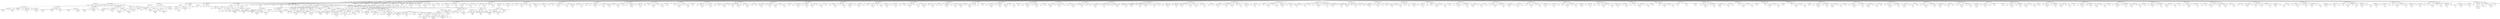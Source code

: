 digraph {

"Prog_70046"->"<
>70047";
"Prog_70046"->"<
>70048";
"Prog_70046"->"<
>70049";
"Prog_70046"->"<
>70050";
"Prog_70046"->"<
>70051";
"Prog_70046"->"<
>70052";
"Prog_70046"->"<
>70053";
"Prog_70046"->"<
>70054";
"Prog_70046"->"<
>70055";
"Prog_70046"->"<
>70056";
"Prog_70046"->"<
>70057";
"Prog_70046"->"AssignmentOpetators_70058";
"AssignmentOpetators_70058"->"IDENTIFIERExpression_70059";
"IDENTIFIERExpression_70059"->"<superror>70060";
"AssignmentOpetators_70058"->"<<->70061";
"AssignmentOpetators_70058"->"DefineFunction_70062";
"DefineFunction_70062"->"<function>70063";
"DefineFunction_70062"->"<(>70064";
"DefineFunction_70062"->"<rfoo>70065";
"DefineFunction_70062"->"<,>70066";
"DefineFunction_70062"->"<pfoo>70067";
"DefineFunction_70062"->"<,>70068";
"DefineFunction_70062"->"<sample.size>70069";
"DefineFunction_70062"->"<,>70070";
"DefineFunction_70062"->"<...>70071";
"DefineFunction_70062"->"<)>70072";
"DefineFunction_70062"->"Compound_70073";
"Compound_70073"->"<{>70074";
"Compound_70073"->"CallFunction_70075";
"CallFunction_70075"->"AssignmentOpetators_70076";
"AssignmentOpetators_70076"->"IDENTIFIERExpression_70077";
"IDENTIFIERExpression_70077"->"<x>70078";
"AssignmentOpetators_70076"->"<<->70079";
"AssignmentOpetators_70076"->"IDENTIFIERExpression_70080";
"IDENTIFIERExpression_70080"->"<rfoo>70081";
"CallFunction_70075"->"<(>70082";
"CallFunction_70075"->"IDENTIFIERExpression_70083";
"IDENTIFIERExpression_70083"->"<sample.size>70084";
"CallFunction_70075"->"<,>70085";
"CallFunction_70075"->"IDENTIFIERExpression_70086";
"IDENTIFIERExpression_70086"->"<...>70087";
"CallFunction_70075"->"<)>70088";
"Compound_70073"->"<
>70089";
"Compound_70073"->"CallFunction_70090";
"CallFunction_70090"->"AssignmentOpetators_70091";
"AssignmentOpetators_70091"->"IDENTIFIERExpression_70092";
"IDENTIFIERExpression_70092"->"<tx>70093";
"AssignmentOpetators_70091"->"<<->70094";
"AssignmentOpetators_70091"->"IDENTIFIERExpression_70095";
"IDENTIFIERExpression_70095"->"<table>70096";
"CallFunction_70090"->"<(>70097";
"CallFunction_70090"->"CallFunction_70098";
"CallFunction_70098"->"IDENTIFIERExpression_70099";
"IDENTIFIERExpression_70099"->"<signif>70100";
"CallFunction_70098"->"<(>70101";
"CallFunction_70098"->"IDENTIFIERExpression_70102";
"IDENTIFIERExpression_70102"->"<x>70103";
"CallFunction_70098"->"<,>70104";
"CallFunction_70098"->"INTExpression_70105";
"INTExpression_70105"->"<12>70106";
"CallFunction_70098"->"<)>70107";
"CallFunction_70090"->"<)>70108";
"Compound_70073"->"<
>70109";
"Compound_70073"->"CallFunction_70110";
"CallFunction_70110"->"AssignmentOpetators_70111";
"AssignmentOpetators_70111"->"IDENTIFIERExpression_70112";
"IDENTIFIERExpression_70112"->"<xi>70113";
"AssignmentOpetators_70111"->"<<->70114";
"AssignmentOpetators_70111"->"IDENTIFIERExpression_70115";
"IDENTIFIERExpression_70115"->"<as.numeric>70116";
"CallFunction_70110"->"<(>70117";
"CallFunction_70110"->"CallFunction_70118";
"CallFunction_70118"->"IDENTIFIERExpression_70119";
"IDENTIFIERExpression_70119"->"<names>70120";
"CallFunction_70118"->"<(>70121";
"CallFunction_70118"->"IDENTIFIERExpression_70122";
"IDENTIFIERExpression_70122"->"<tx>70123";
"CallFunction_70118"->"<)>70124";
"CallFunction_70110"->"<)>70125";
"Compound_70073"->"<
>70126";
"Compound_70073"->"CallFunction_70127";
"CallFunction_70127"->"AssignmentOpetators_70128";
"AssignmentOpetators_70128"->"IDENTIFIERExpression_70129";
"IDENTIFIERExpression_70129"->"<f>70130";
"AssignmentOpetators_70128"->"<<->70131";
"AssignmentOpetators_70128"->"IDENTIFIERExpression_70132";
"IDENTIFIERExpression_70132"->"<pfoo>70133";
"CallFunction_70127"->"<(>70134";
"CallFunction_70127"->"IDENTIFIERExpression_70135";
"IDENTIFIERExpression_70135"->"<xi>70136";
"CallFunction_70127"->"<,>70137";
"CallFunction_70127"->"IDENTIFIERExpression_70138";
"IDENTIFIERExpression_70138"->"<...>70139";
"CallFunction_70127"->"<)>70140";
"Compound_70073"->"<
>70141";
"Compound_70073"->"MultOrDivBinary_70142";
"MultOrDivBinary_70142"->"CallFunction_70143";
"CallFunction_70143"->"AssignmentOpetators_70144";
"AssignmentOpetators_70144"->"IDENTIFIERExpression_70145";
"IDENTIFIERExpression_70145"->"<fhat>70146";
"AssignmentOpetators_70144"->"<<->70147";
"AssignmentOpetators_70144"->"IDENTIFIERExpression_70148";
"IDENTIFIERExpression_70148"->"<cumsum>70149";
"CallFunction_70143"->"<(>70150";
"CallFunction_70143"->"IDENTIFIERExpression_70151";
"IDENTIFIERExpression_70151"->"<tx>70152";
"CallFunction_70143"->"<)>70153";
"MultOrDivBinary_70142"->"</>70154";
"MultOrDivBinary_70142"->"IDENTIFIERExpression_70155";
"IDENTIFIERExpression_70155"->"<sample.size>70156";
"Compound_70073"->"<
>70157";
"Compound_70073"->"CallFunction_70158";
"CallFunction_70158"->"IDENTIFIERExpression_70159";
"IDENTIFIERExpression_70159"->"<max>70160";
"CallFunction_70158"->"<(>70161";
"CallFunction_70158"->"CallFunction_70162";
"CallFunction_70162"->"IDENTIFIERExpression_70163";
"IDENTIFIERExpression_70163"->"<abs>70164";
"CallFunction_70162"->"<(>70165";
"CallFunction_70162"->"MinusOrPlusBinary_70166";
"MinusOrPlusBinary_70166"->"IDENTIFIERExpression_70167";
"IDENTIFIERExpression_70167"->"<fhat>70168";
"MinusOrPlusBinary_70166"->"<->70169";
"MinusOrPlusBinary_70166"->"IDENTIFIERExpression_70170";
"IDENTIFIERExpression_70170"->"<f>70171";
"CallFunction_70162"->"<)>70172";
"CallFunction_70158"->"<)>70173";
"Compound_70073"->"<
>70174";
"Compound_70073"->"<}>70175";
"Prog_70046"->"<
>70176";
"Prog_70046"->"<
>70177";
"Prog_70046"->"CallFunction_70178";
"CallFunction_70178"->"AssignmentOpetators_70179";
"AssignmentOpetators_70179"->"IDENTIFIERExpression_70180";
"IDENTIFIERExpression_70180"->"<pdkwbound>70181";
"AssignmentOpetators_70179"->"<<->70182";
"AssignmentOpetators_70179"->"DefineFunction_70183";
"DefineFunction_70183"->"<function>70184";
"DefineFunction_70183"->"<(>70185";
"DefineFunction_70183"->"<n>70186";
"DefineFunction_70183"->"<,>70187";
"DefineFunction_70183"->"<t>70188";
"DefineFunction_70183"->"<)>70189";
"DefineFunction_70183"->"MultOrDivBinary_70190";
"MultOrDivBinary_70190"->"INTExpression_70191";
"INTExpression_70191"->"<2>70192";
"MultOrDivBinary_70190"->"<*>70193";
"MultOrDivBinary_70190"->"IDENTIFIERExpression_70194";
"IDENTIFIERExpression_70194"->"<exp>70195";
"CallFunction_70178"->"<(>70196";
"CallFunction_70178"->"MultOrDivBinary_70197";
"MultOrDivBinary_70197"->"MultOrDivBinary_70198";
"MultOrDivBinary_70198"->"MultOrDivBinary_70199";
"MultOrDivBinary_70199"->"MinusOrPlusUnary_70200";
"MinusOrPlusUnary_70200"->"<->70201";
"MinusOrPlusUnary_70200"->"INTExpression_70202";
"INTExpression_70202"->"<2>70203";
"MultOrDivBinary_70199"->"<*>70204";
"MultOrDivBinary_70199"->"IDENTIFIERExpression_70205";
"IDENTIFIERExpression_70205"->"<n>70206";
"MultOrDivBinary_70198"->"<*>70207";
"MultOrDivBinary_70198"->"IDENTIFIERExpression_70208";
"IDENTIFIERExpression_70208"->"<t>70209";
"MultOrDivBinary_70197"->"<*>70210";
"MultOrDivBinary_70197"->"IDENTIFIERExpression_70211";
"IDENTIFIERExpression_70211"->"<t>70212";
"CallFunction_70178"->"<)>70213";
"Prog_70046"->"<
>70214";
"Prog_70046"->"<
>70215";
"Prog_70046"->"CallFunction_70216";
"CallFunction_70216"->"AssignmentOpetators_70217";
"AssignmentOpetators_70217"->"IDENTIFIERExpression_70218";
"IDENTIFIERExpression_70218"->"<qdkwbound>70219";
"AssignmentOpetators_70217"->"<<->70220";
"AssignmentOpetators_70217"->"DefineFunction_70221";
"DefineFunction_70221"->"<function>70222";
"DefineFunction_70221"->"<(>70223";
"DefineFunction_70221"->"<n>70224";
"DefineFunction_70221"->"<,>70225";
"DefineFunction_70221"->"<p>70226";
"DefineFunction_70221"->"<)>70227";
"DefineFunction_70221"->"IDENTIFIERExpression_70228";
"IDENTIFIERExpression_70228"->"<sqrt>70229";
"CallFunction_70216"->"<(>70230";
"CallFunction_70216"->"MultOrDivBinary_70231";
"MultOrDivBinary_70231"->"CallFunction_70232";
"CallFunction_70232"->"IDENTIFIERExpression_70233";
"IDENTIFIERExpression_70233"->"<log>70234";
"CallFunction_70232"->"<(>70235";
"CallFunction_70232"->"MultOrDivBinary_70236";
"MultOrDivBinary_70236"->"IDENTIFIERExpression_70237";
"IDENTIFIERExpression_70237"->"<p>70238";
"MultOrDivBinary_70236"->"</>70239";
"MultOrDivBinary_70236"->"INTExpression_70240";
"INTExpression_70240"->"<2>70241";
"CallFunction_70232"->"<)>70242";
"MultOrDivBinary_70231"->"</>70243";
"MultOrDivBinary_70231"->"Parenthesis_70244";
"Parenthesis_70244"->"<(>70245";
"Parenthesis_70244"->"MultOrDivBinary_70246";
"MultOrDivBinary_70246"->"MinusOrPlusUnary_70247";
"MinusOrPlusUnary_70247"->"<->70248";
"MinusOrPlusUnary_70247"->"INTExpression_70249";
"INTExpression_70249"->"<2>70250";
"MultOrDivBinary_70246"->"<*>70251";
"MultOrDivBinary_70246"->"IDENTIFIERExpression_70252";
"IDENTIFIERExpression_70252"->"<n>70253";
"Parenthesis_70244"->"<)>70254";
"CallFunction_70216"->"<)>70255";
"Prog_70046"->"<
>70256";
"Prog_70046"->"<
>70257";
"Prog_70046"->"AssignmentOpetators_70258";
"AssignmentOpetators_70258"->"IDENTIFIERExpression_70259";
"IDENTIFIERExpression_70259"->"<dkwtest>70260";
"AssignmentOpetators_70258"->"<<->70261";
"AssignmentOpetators_70258"->"DefineFunction_70262";
"DefineFunction_70262"->"<function>70263";
"DefineFunction_70262"->"<(>70264";
"DefineFunction_70262"->"<stub>70265";
"DefineFunction_70262"->"<=>70266";
"DefineFunction_70262"->"STRINGExpression_70267";
"STRINGExpression_70267"->"<norm>70268";
"DefineFunction_70262"->"<,>70269";
"DefineFunction_70262"->"<...>70270";
"DefineFunction_70262"->"<,>70271";
"DefineFunction_70262"->"<sample.size>70272";
"DefineFunction_70262"->"<=>70273";
"DefineFunction_70262"->"INTExpression_70274";
"INTExpression_70274"->"<10000>70275";
"DefineFunction_70262"->"<,>70276";
"DefineFunction_70262"->"<pthreshold>70277";
"DefineFunction_70262"->"<=>70278";
"DefineFunction_70262"->"FLOATExpression_70279";
"FLOATExpression_70279"->"<0.001>70280";
"DefineFunction_70262"->"<,>70281";
"DefineFunction_70262"->"<print.result>70282";
"DefineFunction_70262"->"<=>70283";
"DefineFunction_70262"->"TRUE_70284";
"TRUE_70284"->"<TRUE>70285";
"DefineFunction_70262"->"<,>70286";
"DefineFunction_70262"->"<print.detail>70287";
"DefineFunction_70262"->"<=>70288";
"DefineFunction_70262"->"FALSE_70289";
"FALSE_70289"->"<FALSE>70290";
"DefineFunction_70262"->"<,>70291";
"DefineFunction_70262"->"<stop.on.failure>70292";
"DefineFunction_70262"->"<=>70293";
"DefineFunction_70262"->"TRUE_70294";
"TRUE_70294"->"<TRUE>70295";
"DefineFunction_70262"->"<)>70296";
"DefineFunction_70262"->"Compound_70297";
"Compound_70297"->"<{>70298";
"Compound_70297"->"CallFunction_70299";
"CallFunction_70299"->"AssignmentOpetators_70300";
"AssignmentOpetators_70300"->"IDENTIFIERExpression_70301";
"IDENTIFIERExpression_70301"->"<rfoo>70302";
"AssignmentOpetators_70300"->"<<->70303";
"AssignmentOpetators_70300"->"IDENTIFIERExpression_70304";
"IDENTIFIERExpression_70304"->"<eval>70305";
"CallFunction_70299"->"<(>70306";
"CallFunction_70299"->"CallFunction_70307";
"CallFunction_70307"->"IDENTIFIERExpression_70308";
"IDENTIFIERExpression_70308"->"<as.name>70309";
"CallFunction_70307"->"<(>70310";
"CallFunction_70307"->"CallFunction_70311";
"CallFunction_70311"->"IDENTIFIERExpression_70312";
"IDENTIFIERExpression_70312"->"<paste>70313";
"CallFunction_70311"->"<(>70314";
"CallFunction_70311"->"STRINGExpression_70315";
"STRINGExpression_70315"->"<r>70316";
"CallFunction_70311"->"<,>70317";
"CallFunction_70311"->"IDENTIFIERExpression_70318";
"IDENTIFIERExpression_70318"->"<stub>70319";
"CallFunction_70311"->"<,>70320";
"CallFunction_70311"->"AssignmentOpetators_70321";
"AssignmentOpetators_70321"->"IDENTIFIERExpression_70322";
"IDENTIFIERExpression_70322"->"<sep>70323";
"AssignmentOpetators_70321"->"<=>70324";
"AssignmentOpetators_70321"->"STRINGExpression_70325";
"STRINGExpression_70325"->"<>70326";
"CallFunction_70311"->"<)>70327";
"CallFunction_70307"->"<)>70328";
"CallFunction_70299"->"<)>70329";
"Compound_70297"->"<
>70330";
"Compound_70297"->"CallFunction_70331";
"CallFunction_70331"->"AssignmentOpetators_70332";
"AssignmentOpetators_70332"->"IDENTIFIERExpression_70333";
"IDENTIFIERExpression_70333"->"<pfoo>70334";
"AssignmentOpetators_70332"->"<<->70335";
"AssignmentOpetators_70332"->"IDENTIFIERExpression_70336";
"IDENTIFIERExpression_70336"->"<eval>70337";
"CallFunction_70331"->"<(>70338";
"CallFunction_70331"->"CallFunction_70339";
"CallFunction_70339"->"IDENTIFIERExpression_70340";
"IDENTIFIERExpression_70340"->"<as.name>70341";
"CallFunction_70339"->"<(>70342";
"CallFunction_70339"->"CallFunction_70343";
"CallFunction_70343"->"IDENTIFIERExpression_70344";
"IDENTIFIERExpression_70344"->"<paste>70345";
"CallFunction_70343"->"<(>70346";
"CallFunction_70343"->"STRINGExpression_70347";
"STRINGExpression_70347"->"<p>70348";
"CallFunction_70343"->"<,>70349";
"CallFunction_70343"->"IDENTIFIERExpression_70350";
"IDENTIFIERExpression_70350"->"<stub>70351";
"CallFunction_70343"->"<,>70352";
"CallFunction_70343"->"AssignmentOpetators_70353";
"AssignmentOpetators_70353"->"IDENTIFIERExpression_70354";
"IDENTIFIERExpression_70354"->"<sep>70355";
"AssignmentOpetators_70353"->"<=>70356";
"AssignmentOpetators_70353"->"STRINGExpression_70357";
"STRINGExpression_70357"->"<>70358";
"CallFunction_70343"->"<)>70359";
"CallFunction_70339"->"<)>70360";
"CallFunction_70331"->"<)>70361";
"Compound_70297"->"<
>70362";
"Compound_70297"->"CallFunction_70363";
"CallFunction_70363"->"AssignmentOpetators_70364";
"AssignmentOpetators_70364"->"IDENTIFIERExpression_70365";
"IDENTIFIERExpression_70365"->"<s>70366";
"AssignmentOpetators_70364"->"<<->70367";
"AssignmentOpetators_70364"->"IDENTIFIERExpression_70368";
"IDENTIFIERExpression_70368"->"<superror>70369";
"CallFunction_70363"->"<(>70370";
"CallFunction_70363"->"IDENTIFIERExpression_70371";
"IDENTIFIERExpression_70371"->"<rfoo>70372";
"CallFunction_70363"->"<,>70373";
"CallFunction_70363"->"IDENTIFIERExpression_70374";
"IDENTIFIERExpression_70374"->"<pfoo>70375";
"CallFunction_70363"->"<,>70376";
"CallFunction_70363"->"IDENTIFIERExpression_70377";
"IDENTIFIERExpression_70377"->"<sample.size>70378";
"CallFunction_70363"->"<,>70379";
"CallFunction_70363"->"IDENTIFIERExpression_70380";
"IDENTIFIERExpression_70380"->"<...>70381";
"CallFunction_70363"->"<)>70382";
"Compound_70297"->"<
>70383";
"Compound_70297"->"IfStatement_70384";
"IfStatement_70384"->"<if>70385";
"IfStatement_70384"->"<(>70386";
"IfStatement_70384"->"OrBinary_70387";
"OrBinary_70387"->"IDENTIFIERExpression_70388";
"IDENTIFIERExpression_70388"->"<print.result>70389";
"OrBinary_70387"->"<||>70390";
"OrBinary_70387"->"IDENTIFIERExpression_70391";
"IDENTIFIERExpression_70391"->"<print.detail>70392";
"IfStatement_70384"->"<)>70393";
"IfStatement_70384"->"Compound_70394";
"Compound_70394"->"<{>70395";
"Compound_70394"->"CallFunction_70396";
"CallFunction_70396"->"AssignmentOpetators_70397";
"AssignmentOpetators_70397"->"IDENTIFIERExpression_70398";
"IDENTIFIERExpression_70398"->"<printargs>70399";
"AssignmentOpetators_70397"->"<<->70400";
"AssignmentOpetators_70397"->"IDENTIFIERExpression_70401";
"IDENTIFIERExpression_70401"->"<substitute>70402";
"CallFunction_70396"->"<(>70403";
"CallFunction_70396"->"CallFunction_70404";
"CallFunction_70404"->"IDENTIFIERExpression_70405";
"IDENTIFIERExpression_70405"->"<list>70406";
"CallFunction_70404"->"<(>70407";
"CallFunction_70404"->"IDENTIFIERExpression_70408";
"IDENTIFIERExpression_70408"->"<...>70409";
"CallFunction_70404"->"<)>70410";
"CallFunction_70396"->"<)>70411";
"Compound_70394"->"<
>70412";
"Compound_70394"->"CallFunction_70413";
"CallFunction_70413"->"AssignmentOpetators_70414";
"AssignmentOpetators_70414"->"IndexingByVectors_70415";
"IndexingByVectors_70415"->"IDENTIFIERExpression_70416";
"IDENTIFIERExpression_70416"->"<printargs>70417";
"IndexingByVectors_70415"->"<[[>70418";
"IndexingByVectors_70415"->"INTExpression_70419";
"INTExpression_70419"->"<1>70420";
"IndexingByVectors_70415"->"<]>70421";
"IndexingByVectors_70415"->"<]>70422";
"AssignmentOpetators_70414"->"<<->70423";
"AssignmentOpetators_70414"->"IDENTIFIERExpression_70424";
"IDENTIFIERExpression_70424"->"<as.name>70425";
"CallFunction_70413"->"<(>70426";
"CallFunction_70413"->"IDENTIFIERExpression_70427";
"IDENTIFIERExpression_70427"->"<stub>70428";
"CallFunction_70413"->"<)>70429";
"Compound_70394"->"<
>70430";
"Compound_70394"->"CallFunction_70431";
"CallFunction_70431"->"IDENTIFIERExpression_70432";
"IDENTIFIERExpression_70432"->"<cat>70433";
"CallFunction_70431"->"<(>70434";
"CallFunction_70431"->"CallFunction_70435";
"CallFunction_70435"->"IDENTIFIERExpression_70436";
"IDENTIFIERExpression_70436"->"<deparse>70437";
"CallFunction_70435"->"<(>70438";
"CallFunction_70435"->"IDENTIFIERExpression_70439";
"IDENTIFIERExpression_70439"->"<printargs>70440";
"CallFunction_70435"->"<)>70441";
"CallFunction_70431"->"<)>70442";
"Compound_70394"->"<
>70443";
"Compound_70394"->"IfStatement_70444";
"IfStatement_70444"->"<if>70445";
"IfStatement_70444"->"<(>70446";
"IfStatement_70444"->"IDENTIFIERExpression_70447";
"IDENTIFIERExpression_70447"->"<print.detail>70448";
"IfStatement_70444"->"<)>70449";
"IfStatement_70444"->"CallFunction_70450";
"CallFunction_70450"->"IDENTIFIERExpression_70451";
"IDENTIFIERExpression_70451"->"<cat>70452";
"CallFunction_70450"->"<(>70453";
"CallFunction_70450"->"STRINGExpression_70454";
"STRINGExpression_70454"->"<\nsupremum error = >70455";
"CallFunction_70450"->"<,>70456";
"CallFunction_70450"->"CallFunction_70457";
"CallFunction_70457"->"IDENTIFIERExpression_70458";
"IDENTIFIERExpression_70458"->"<signif>70459";
"CallFunction_70457"->"<(>70460";
"CallFunction_70457"->"IDENTIFIERExpression_70461";
"IDENTIFIERExpression_70461"->"<s>70462";
"CallFunction_70457"->"<,>70463";
"CallFunction_70457"->"INTExpression_70464";
"INTExpression_70464"->"<2>70465";
"CallFunction_70457"->"<)>70466";
"CallFunction_70450"->"<,>70467";
"CallFunction_70450"->"STRINGExpression_70468";
"STRINGExpression_70468"->"< with p-value=>70469";
"CallFunction_70450"->"<,>70470";
"CallFunction_70450"->"CallFunction_70471";
"CallFunction_70471"->"IDENTIFIERExpression_70472";
"IDENTIFIERExpression_70472"->"<min>70473";
"CallFunction_70471"->"<(>70474";
"CallFunction_70471"->"INTExpression_70475";
"INTExpression_70475"->"<1>70476";
"CallFunction_70471"->"<,>70477";
"CallFunction_70471"->"CallFunction_70478";
"CallFunction_70478"->"IDENTIFIERExpression_70479";
"IDENTIFIERExpression_70479"->"<round>70480";
"CallFunction_70478"->"<(>70481";
"CallFunction_70478"->"CallFunction_70482";
"CallFunction_70482"->"IDENTIFIERExpression_70483";
"IDENTIFIERExpression_70483"->"<pdkwbound>70484";
"CallFunction_70482"->"<(>70485";
"CallFunction_70482"->"IDENTIFIERExpression_70486";
"IDENTIFIERExpression_70486"->"<sample.size>70487";
"CallFunction_70482"->"<,>70488";
"CallFunction_70482"->"IDENTIFIERExpression_70489";
"IDENTIFIERExpression_70489"->"<s>70490";
"CallFunction_70482"->"<)>70491";
"CallFunction_70478"->"<,>70492";
"CallFunction_70478"->"INTExpression_70493";
"INTExpression_70493"->"<4>70494";
"CallFunction_70478"->"<)>70495";
"CallFunction_70471"->"<)>70496";
"CallFunction_70450"->"<,>70497";
"CallFunction_70450"->"STRINGExpression_70498";
"STRINGExpression_70498"->"<\n>70499";
"CallFunction_70450"->"<)>70500";
"Compound_70394"->"<
>70501";
"Compound_70394"->"<}>70502";
"Compound_70297"->"<
>70503";
"Compound_70297"->"AssignmentOpetators_70504";
"AssignmentOpetators_70504"->"IDENTIFIERExpression_70505";
"IDENTIFIERExpression_70505"->"<rval>70506";
"AssignmentOpetators_70504"->"<<->70507";
"AssignmentOpetators_70504"->"Parenthesis_70508";
"Parenthesis_70508"->"<(>70509";
"Parenthesis_70508"->"CallFunction_70510";
"CallFunction_70510"->"Comparisons_70511";
"Comparisons_70511"->"IDENTIFIERExpression_70512";
"IDENTIFIERExpression_70512"->"<s>70513";
"Comparisons_70511"->"<<>70514";
"Comparisons_70511"->"IDENTIFIERExpression_70515";
"IDENTIFIERExpression_70515"->"<qdkwbound>70516";
"CallFunction_70510"->"<(>70517";
"CallFunction_70510"->"IDENTIFIERExpression_70518";
"IDENTIFIERExpression_70518"->"<sample.size>70519";
"CallFunction_70510"->"<,>70520";
"CallFunction_70510"->"IDENTIFIERExpression_70521";
"IDENTIFIERExpression_70521"->"<pthreshold>70522";
"CallFunction_70510"->"<)>70523";
"Parenthesis_70508"->"<)>70524";
"Compound_70297"->"<
>70525";
"Compound_70297"->"IfStatement_70526";
"IfStatement_70526"->"<if>70527";
"IfStatement_70526"->"<(>70528";
"IfStatement_70526"->"IDENTIFIERExpression_70529";
"IDENTIFIERExpression_70529"->"<print.result>70530";
"IfStatement_70526"->"<)>70531";
"IfStatement_70526"->"CallFunction_70532";
"CallFunction_70532"->"IDENTIFIERExpression_70533";
"IDENTIFIERExpression_70533"->"<cat>70534";
"CallFunction_70532"->"<(>70535";
"CallFunction_70532"->"IndexingBasic_70536";
"IndexingBasic_70536"->"CallFunction_70537";
"CallFunction_70537"->"IDENTIFIERExpression_70538";
"IDENTIFIERExpression_70538"->"<c>70539";
"CallFunction_70537"->"<(>70540";
"CallFunction_70537"->"STRINGExpression_70541";
"STRINGExpression_70541"->"< FAILED\n>70542";
"CallFunction_70537"->"<,>70543";
"CallFunction_70537"->"STRINGExpression_70544";
"STRINGExpression_70544"->"< PASSED\n>70545";
"CallFunction_70537"->"<)>70546";
"IndexingBasic_70536"->"<[>70547";
"IndexingBasic_70536"->"MinusOrPlusBinary_70548";
"MinusOrPlusBinary_70548"->"IDENTIFIERExpression_70549";
"IDENTIFIERExpression_70549"->"<rval>70550";
"MinusOrPlusBinary_70548"->"<+>70551";
"MinusOrPlusBinary_70548"->"INTExpression_70552";
"INTExpression_70552"->"<1>70553";
"IndexingBasic_70536"->"<]>70554";
"CallFunction_70532"->"<)>70555";
"Compound_70297"->"<
>70556";
"Compound_70297"->"IfStatement_70557";
"IfStatement_70557"->"<if>70558";
"IfStatement_70557"->"<(>70559";
"IfStatement_70557"->"AndBinary_70560";
"AndBinary_70560"->"IDENTIFIERExpression_70561";
"IDENTIFIERExpression_70561"->"<stop.on.failure>70562";
"AndBinary_70560"->"<&&>70563";
"AndBinary_70560"->"NotUnary_70564";
"NotUnary_70564"->"<!>70565";
"NotUnary_70564"->"IDENTIFIERExpression_70566";
"IDENTIFIERExpression_70566"->"<rval>70567";
"IfStatement_70557"->"<)>70568";
"IfStatement_70557"->"CallFunction_70569";
"CallFunction_70569"->"IDENTIFIERExpression_70570";
"IDENTIFIERExpression_70570"->"<stop>70571";
"CallFunction_70569"->"<(>70572";
"CallFunction_70569"->"STRINGExpression_70573";
"STRINGExpression_70573"->"<dkwtest failed>70574";
"CallFunction_70569"->"<)>70575";
"Compound_70297"->"<
>70576";
"Compound_70297"->"IDENTIFIERExpression_70577";
"IDENTIFIERExpression_70577"->"<rval>70578";
"Compound_70297"->"<
>70579";
"Compound_70297"->"<}>70580";
"Prog_70046"->"<
>70581";
"Prog_70046"->"<
>70582";
"Prog_70046"->"CallFunction_70583";
"CallFunction_70583"->"AssignmentOpetators_70584";
"AssignmentOpetators_70584"->"IDENTIFIERExpression_70585";
"IDENTIFIERExpression_70585"->"<.proctime00>70586";
"AssignmentOpetators_70584"->"<<->70587";
"AssignmentOpetators_70584"->"IDENTIFIERExpression_70588";
"IDENTIFIERExpression_70588"->"<proc.time>70589";
"CallFunction_70583"->"<(>70590";
"CallFunction_70583"->"<)>70591";
"Prog_70046"->"<
>70592";
"Prog_70046"->"<
>70593";
"Prog_70046"->"<
>70594";
"Prog_70046"->"CallFunction_70595";
"CallFunction_70595"->"IDENTIFIERExpression_70596";
"IDENTIFIERExpression_70596"->"<dkwtest>70597";
"CallFunction_70595"->"<(>70598";
"CallFunction_70595"->"STRINGExpression_70599";
"STRINGExpression_70599"->"<binom>70600";
"CallFunction_70595"->"<,>70601";
"CallFunction_70595"->"AssignmentOpetators_70602";
"AssignmentOpetators_70602"->"IDENTIFIERExpression_70603";
"IDENTIFIERExpression_70603"->"<size>70604";
"AssignmentOpetators_70602"->"<=>70605";
"AssignmentOpetators_70602"->"INTExpression_70606";
"INTExpression_70606"->"<1>70607";
"CallFunction_70595"->"<,>70608";
"CallFunction_70595"->"AssignmentOpetators_70609";
"AssignmentOpetators_70609"->"IDENTIFIERExpression_70610";
"IDENTIFIERExpression_70610"->"<prob>70611";
"AssignmentOpetators_70609"->"<=>70612";
"AssignmentOpetators_70609"->"FLOATExpression_70613";
"FLOATExpression_70613"->"<0.2>70614";
"CallFunction_70595"->"<)>70615";
"Prog_70046"->"<
>70616";
"Prog_70046"->"CallFunction_70617";
"CallFunction_70617"->"IDENTIFIERExpression_70618";
"IDENTIFIERExpression_70618"->"<dkwtest>70619";
"CallFunction_70617"->"<(>70620";
"CallFunction_70617"->"STRINGExpression_70621";
"STRINGExpression_70621"->"<binom>70622";
"CallFunction_70617"->"<,>70623";
"CallFunction_70617"->"AssignmentOpetators_70624";
"AssignmentOpetators_70624"->"IDENTIFIERExpression_70625";
"IDENTIFIERExpression_70625"->"<size>70626";
"AssignmentOpetators_70624"->"<=>70627";
"AssignmentOpetators_70624"->"INTExpression_70628";
"INTExpression_70628"->"<2>70629";
"CallFunction_70617"->"<,>70630";
"CallFunction_70617"->"AssignmentOpetators_70631";
"AssignmentOpetators_70631"->"IDENTIFIERExpression_70632";
"IDENTIFIERExpression_70632"->"<prob>70633";
"AssignmentOpetators_70631"->"<=>70634";
"AssignmentOpetators_70631"->"FLOATExpression_70635";
"FLOATExpression_70635"->"<0.2>70636";
"CallFunction_70617"->"<)>70637";
"Prog_70046"->"<
>70638";
"Prog_70046"->"CallFunction_70639";
"CallFunction_70639"->"IDENTIFIERExpression_70640";
"IDENTIFIERExpression_70640"->"<dkwtest>70641";
"CallFunction_70639"->"<(>70642";
"CallFunction_70639"->"STRINGExpression_70643";
"STRINGExpression_70643"->"<binom>70644";
"CallFunction_70639"->"<,>70645";
"CallFunction_70639"->"AssignmentOpetators_70646";
"AssignmentOpetators_70646"->"IDENTIFIERExpression_70647";
"IDENTIFIERExpression_70647"->"<size>70648";
"AssignmentOpetators_70646"->"<=>70649";
"AssignmentOpetators_70646"->"INTExpression_70650";
"INTExpression_70650"->"<100>70651";
"CallFunction_70639"->"<,>70652";
"CallFunction_70639"->"AssignmentOpetators_70653";
"AssignmentOpetators_70653"->"IDENTIFIERExpression_70654";
"IDENTIFIERExpression_70654"->"<prob>70655";
"AssignmentOpetators_70653"->"<=>70656";
"AssignmentOpetators_70653"->"FLOATExpression_70657";
"FLOATExpression_70657"->"<0.2>70658";
"CallFunction_70639"->"<)>70659";
"Prog_70046"->"<
>70660";
"Prog_70046"->"CallFunction_70661";
"CallFunction_70661"->"IDENTIFIERExpression_70662";
"IDENTIFIERExpression_70662"->"<dkwtest>70663";
"CallFunction_70661"->"<(>70664";
"CallFunction_70661"->"STRINGExpression_70665";
"STRINGExpression_70665"->"<binom>70666";
"CallFunction_70661"->"<,>70667";
"CallFunction_70661"->"AssignmentOpetators_70668";
"AssignmentOpetators_70668"->"IDENTIFIERExpression_70669";
"IDENTIFIERExpression_70669"->"<size>70670";
"AssignmentOpetators_70668"->"<=>70671";
"AssignmentOpetators_70668"->"FLOATExpression_70672";
"FLOATExpression_70672"->"<1e4>70673";
"CallFunction_70661"->"<,>70674";
"CallFunction_70661"->"AssignmentOpetators_70675";
"AssignmentOpetators_70675"->"IDENTIFIERExpression_70676";
"IDENTIFIERExpression_70676"->"<prob>70677";
"AssignmentOpetators_70675"->"<=>70678";
"AssignmentOpetators_70675"->"FLOATExpression_70679";
"FLOATExpression_70679"->"<0.2>70680";
"CallFunction_70661"->"<)>70681";
"Prog_70046"->"<
>70682";
"Prog_70046"->"CallFunction_70683";
"CallFunction_70683"->"IDENTIFIERExpression_70684";
"IDENTIFIERExpression_70684"->"<dkwtest>70685";
"CallFunction_70683"->"<(>70686";
"CallFunction_70683"->"STRINGExpression_70687";
"STRINGExpression_70687"->"<binom>70688";
"CallFunction_70683"->"<,>70689";
"CallFunction_70683"->"AssignmentOpetators_70690";
"AssignmentOpetators_70690"->"IDENTIFIERExpression_70691";
"IDENTIFIERExpression_70691"->"<size>70692";
"AssignmentOpetators_70690"->"<=>70693";
"AssignmentOpetators_70690"->"INTExpression_70694";
"INTExpression_70694"->"<1>70695";
"CallFunction_70683"->"<,>70696";
"CallFunction_70683"->"AssignmentOpetators_70697";
"AssignmentOpetators_70697"->"IDENTIFIERExpression_70698";
"IDENTIFIERExpression_70698"->"<prob>70699";
"AssignmentOpetators_70697"->"<=>70700";
"AssignmentOpetators_70697"->"FLOATExpression_70701";
"FLOATExpression_70701"->"<0.8>70702";
"CallFunction_70683"->"<)>70703";
"Prog_70046"->"<
>70704";
"Prog_70046"->"CallFunction_70705";
"CallFunction_70705"->"IDENTIFIERExpression_70706";
"IDENTIFIERExpression_70706"->"<dkwtest>70707";
"CallFunction_70705"->"<(>70708";
"CallFunction_70705"->"STRINGExpression_70709";
"STRINGExpression_70709"->"<binom>70710";
"CallFunction_70705"->"<,>70711";
"CallFunction_70705"->"AssignmentOpetators_70712";
"AssignmentOpetators_70712"->"IDENTIFIERExpression_70713";
"IDENTIFIERExpression_70713"->"<size>70714";
"AssignmentOpetators_70712"->"<=>70715";
"AssignmentOpetators_70712"->"INTExpression_70716";
"INTExpression_70716"->"<100>70717";
"CallFunction_70705"->"<,>70718";
"CallFunction_70705"->"AssignmentOpetators_70719";
"AssignmentOpetators_70719"->"IDENTIFIERExpression_70720";
"IDENTIFIERExpression_70720"->"<prob>70721";
"AssignmentOpetators_70719"->"<=>70722";
"AssignmentOpetators_70719"->"FLOATExpression_70723";
"FLOATExpression_70723"->"<0.8>70724";
"CallFunction_70705"->"<)>70725";
"Prog_70046"->"<
>70726";
"Prog_70046"->"CallFunction_70727";
"CallFunction_70727"->"IDENTIFIERExpression_70728";
"IDENTIFIERExpression_70728"->"<dkwtest>70729";
"CallFunction_70727"->"<(>70730";
"CallFunction_70727"->"STRINGExpression_70731";
"STRINGExpression_70731"->"<binom>70732";
"CallFunction_70727"->"<,>70733";
"CallFunction_70727"->"AssignmentOpetators_70734";
"AssignmentOpetators_70734"->"IDENTIFIERExpression_70735";
"IDENTIFIERExpression_70735"->"<size>70736";
"AssignmentOpetators_70734"->"<=>70737";
"AssignmentOpetators_70734"->"INTExpression_70738";
"INTExpression_70738"->"<100>70739";
"CallFunction_70727"->"<,>70740";
"CallFunction_70727"->"AssignmentOpetators_70741";
"AssignmentOpetators_70741"->"IDENTIFIERExpression_70742";
"IDENTIFIERExpression_70742"->"<prob>70743";
"AssignmentOpetators_70741"->"<=>70744";
"AssignmentOpetators_70741"->"FLOATExpression_70745";
"FLOATExpression_70745"->"<0.999>70746";
"CallFunction_70727"->"<)>70747";
"Prog_70046"->"<
>70748";
"Prog_70046"->"<
>70749";
"Prog_70046"->"CallFunction_70750";
"CallFunction_70750"->"IDENTIFIERExpression_70751";
"IDENTIFIERExpression_70751"->"<dkwtest>70752";
"CallFunction_70750"->"<(>70753";
"CallFunction_70750"->"STRINGExpression_70754";
"STRINGExpression_70754"->"<pois>70755";
"CallFunction_70750"->"<,>70756";
"CallFunction_70750"->"AssignmentOpetators_70757";
"AssignmentOpetators_70757"->"IDENTIFIERExpression_70758";
"IDENTIFIERExpression_70758"->"<lambda>70759";
"AssignmentOpetators_70757"->"<=>70760";
"AssignmentOpetators_70757"->"FLOATExpression_70761";
"FLOATExpression_70761"->"<0.095>70762";
"CallFunction_70750"->"<)>70763";
"Prog_70046"->"<
>70764";
"Prog_70046"->"CallFunction_70765";
"CallFunction_70765"->"IDENTIFIERExpression_70766";
"IDENTIFIERExpression_70766"->"<dkwtest>70767";
"CallFunction_70765"->"<(>70768";
"CallFunction_70765"->"STRINGExpression_70769";
"STRINGExpression_70769"->"<pois>70770";
"CallFunction_70765"->"<,>70771";
"CallFunction_70765"->"AssignmentOpetators_70772";
"AssignmentOpetators_70772"->"IDENTIFIERExpression_70773";
"IDENTIFIERExpression_70773"->"<lambda>70774";
"AssignmentOpetators_70772"->"<=>70775";
"AssignmentOpetators_70772"->"FLOATExpression_70776";
"FLOATExpression_70776"->"<0.95>70777";
"CallFunction_70765"->"<)>70778";
"Prog_70046"->"<
>70779";
"Prog_70046"->"CallFunction_70780";
"CallFunction_70780"->"IDENTIFIERExpression_70781";
"IDENTIFIERExpression_70781"->"<dkwtest>70782";
"CallFunction_70780"->"<(>70783";
"CallFunction_70780"->"STRINGExpression_70784";
"STRINGExpression_70784"->"<pois>70785";
"CallFunction_70780"->"<,>70786";
"CallFunction_70780"->"AssignmentOpetators_70787";
"AssignmentOpetators_70787"->"IDENTIFIERExpression_70788";
"IDENTIFIERExpression_70788"->"<lambda>70789";
"AssignmentOpetators_70787"->"<=>70790";
"AssignmentOpetators_70787"->"FLOATExpression_70791";
"FLOATExpression_70791"->"<9.5>70792";
"CallFunction_70780"->"<)>70793";
"Prog_70046"->"<
>70794";
"Prog_70046"->"CallFunction_70795";
"CallFunction_70795"->"IDENTIFIERExpression_70796";
"IDENTIFIERExpression_70796"->"<dkwtest>70797";
"CallFunction_70795"->"<(>70798";
"CallFunction_70795"->"STRINGExpression_70799";
"STRINGExpression_70799"->"<pois>70800";
"CallFunction_70795"->"<,>70801";
"CallFunction_70795"->"AssignmentOpetators_70802";
"AssignmentOpetators_70802"->"IDENTIFIERExpression_70803";
"IDENTIFIERExpression_70803"->"<lambda>70804";
"AssignmentOpetators_70802"->"<=>70805";
"AssignmentOpetators_70802"->"INTExpression_70806";
"INTExpression_70806"->"<95>70807";
"CallFunction_70795"->"<)>70808";
"Prog_70046"->"<
>70809";
"Prog_70046"->"<
>70810";
"Prog_70046"->"CallFunction_70811";
"CallFunction_70811"->"IDENTIFIERExpression_70812";
"IDENTIFIERExpression_70812"->"<dkwtest>70813";
"CallFunction_70811"->"<(>70814";
"CallFunction_70811"->"STRINGExpression_70815";
"STRINGExpression_70815"->"<nbinom>70816";
"CallFunction_70811"->"<,>70817";
"CallFunction_70811"->"AssignmentOpetators_70818";
"AssignmentOpetators_70818"->"IDENTIFIERExpression_70819";
"IDENTIFIERExpression_70819"->"<size>70820";
"AssignmentOpetators_70818"->"<=>70821";
"AssignmentOpetators_70818"->"INTExpression_70822";
"INTExpression_70822"->"<1>70823";
"CallFunction_70811"->"<,>70824";
"CallFunction_70811"->"AssignmentOpetators_70825";
"AssignmentOpetators_70825"->"IDENTIFIERExpression_70826";
"IDENTIFIERExpression_70826"->"<prob>70827";
"AssignmentOpetators_70825"->"<=>70828";
"AssignmentOpetators_70825"->"FLOATExpression_70829";
"FLOATExpression_70829"->"<0.2>70830";
"CallFunction_70811"->"<)>70831";
"Prog_70046"->"<
>70832";
"Prog_70046"->"CallFunction_70833";
"CallFunction_70833"->"IDENTIFIERExpression_70834";
"IDENTIFIERExpression_70834"->"<dkwtest>70835";
"CallFunction_70833"->"<(>70836";
"CallFunction_70833"->"STRINGExpression_70837";
"STRINGExpression_70837"->"<nbinom>70838";
"CallFunction_70833"->"<,>70839";
"CallFunction_70833"->"AssignmentOpetators_70840";
"AssignmentOpetators_70840"->"IDENTIFIERExpression_70841";
"IDENTIFIERExpression_70841"->"<size>70842";
"AssignmentOpetators_70840"->"<=>70843";
"AssignmentOpetators_70840"->"INTExpression_70844";
"INTExpression_70844"->"<2>70845";
"CallFunction_70833"->"<,>70846";
"CallFunction_70833"->"AssignmentOpetators_70847";
"AssignmentOpetators_70847"->"IDENTIFIERExpression_70848";
"IDENTIFIERExpression_70848"->"<prob>70849";
"AssignmentOpetators_70847"->"<=>70850";
"AssignmentOpetators_70847"->"FLOATExpression_70851";
"FLOATExpression_70851"->"<0.2>70852";
"CallFunction_70833"->"<)>70853";
"Prog_70046"->"<
>70854";
"Prog_70046"->"CallFunction_70855";
"CallFunction_70855"->"IDENTIFIERExpression_70856";
"IDENTIFIERExpression_70856"->"<dkwtest>70857";
"CallFunction_70855"->"<(>70858";
"CallFunction_70855"->"STRINGExpression_70859";
"STRINGExpression_70859"->"<nbinom>70860";
"CallFunction_70855"->"<,>70861";
"CallFunction_70855"->"AssignmentOpetators_70862";
"AssignmentOpetators_70862"->"IDENTIFIERExpression_70863";
"IDENTIFIERExpression_70863"->"<size>70864";
"AssignmentOpetators_70862"->"<=>70865";
"AssignmentOpetators_70862"->"INTExpression_70866";
"INTExpression_70866"->"<100>70867";
"CallFunction_70855"->"<,>70868";
"CallFunction_70855"->"AssignmentOpetators_70869";
"AssignmentOpetators_70869"->"IDENTIFIERExpression_70870";
"IDENTIFIERExpression_70870"->"<prob>70871";
"AssignmentOpetators_70869"->"<=>70872";
"AssignmentOpetators_70869"->"FLOATExpression_70873";
"FLOATExpression_70873"->"<0.2>70874";
"CallFunction_70855"->"<)>70875";
"Prog_70046"->"<
>70876";
"Prog_70046"->"CallFunction_70877";
"CallFunction_70877"->"IDENTIFIERExpression_70878";
"IDENTIFIERExpression_70878"->"<dkwtest>70879";
"CallFunction_70877"->"<(>70880";
"CallFunction_70877"->"STRINGExpression_70881";
"STRINGExpression_70881"->"<nbinom>70882";
"CallFunction_70877"->"<,>70883";
"CallFunction_70877"->"AssignmentOpetators_70884";
"AssignmentOpetators_70884"->"IDENTIFIERExpression_70885";
"IDENTIFIERExpression_70885"->"<size>70886";
"AssignmentOpetators_70884"->"<=>70887";
"AssignmentOpetators_70884"->"FLOATExpression_70888";
"FLOATExpression_70888"->"<1e4>70889";
"CallFunction_70877"->"<,>70890";
"CallFunction_70877"->"AssignmentOpetators_70891";
"AssignmentOpetators_70891"->"IDENTIFIERExpression_70892";
"IDENTIFIERExpression_70892"->"<prob>70893";
"AssignmentOpetators_70891"->"<=>70894";
"AssignmentOpetators_70891"->"FLOATExpression_70895";
"FLOATExpression_70895"->"<0.2>70896";
"CallFunction_70877"->"<)>70897";
"Prog_70046"->"<
>70898";
"Prog_70046"->"CallFunction_70899";
"CallFunction_70899"->"IDENTIFIERExpression_70900";
"IDENTIFIERExpression_70900"->"<dkwtest>70901";
"CallFunction_70899"->"<(>70902";
"CallFunction_70899"->"STRINGExpression_70903";
"STRINGExpression_70903"->"<nbinom>70904";
"CallFunction_70899"->"<,>70905";
"CallFunction_70899"->"AssignmentOpetators_70906";
"AssignmentOpetators_70906"->"IDENTIFIERExpression_70907";
"IDENTIFIERExpression_70907"->"<size>70908";
"AssignmentOpetators_70906"->"<=>70909";
"AssignmentOpetators_70906"->"INTExpression_70910";
"INTExpression_70910"->"<1>70911";
"CallFunction_70899"->"<,>70912";
"CallFunction_70899"->"AssignmentOpetators_70913";
"AssignmentOpetators_70913"->"IDENTIFIERExpression_70914";
"IDENTIFIERExpression_70914"->"<prob>70915";
"AssignmentOpetators_70913"->"<=>70916";
"AssignmentOpetators_70913"->"FLOATExpression_70917";
"FLOATExpression_70917"->"<0.8>70918";
"CallFunction_70899"->"<)>70919";
"Prog_70046"->"<
>70920";
"Prog_70046"->"CallFunction_70921";
"CallFunction_70921"->"IDENTIFIERExpression_70922";
"IDENTIFIERExpression_70922"->"<dkwtest>70923";
"CallFunction_70921"->"<(>70924";
"CallFunction_70921"->"STRINGExpression_70925";
"STRINGExpression_70925"->"<nbinom>70926";
"CallFunction_70921"->"<,>70927";
"CallFunction_70921"->"AssignmentOpetators_70928";
"AssignmentOpetators_70928"->"IDENTIFIERExpression_70929";
"IDENTIFIERExpression_70929"->"<size>70930";
"AssignmentOpetators_70928"->"<=>70931";
"AssignmentOpetators_70928"->"INTExpression_70932";
"INTExpression_70932"->"<100>70933";
"CallFunction_70921"->"<,>70934";
"CallFunction_70921"->"AssignmentOpetators_70935";
"AssignmentOpetators_70935"->"IDENTIFIERExpression_70936";
"IDENTIFIERExpression_70936"->"<prob>70937";
"AssignmentOpetators_70935"->"<=>70938";
"AssignmentOpetators_70935"->"FLOATExpression_70939";
"FLOATExpression_70939"->"<0.8>70940";
"CallFunction_70921"->"<)>70941";
"Prog_70046"->"<
>70942";
"Prog_70046"->"CallFunction_70943";
"CallFunction_70943"->"IDENTIFIERExpression_70944";
"IDENTIFIERExpression_70944"->"<dkwtest>70945";
"CallFunction_70943"->"<(>70946";
"CallFunction_70943"->"STRINGExpression_70947";
"STRINGExpression_70947"->"<nbinom>70948";
"CallFunction_70943"->"<,>70949";
"CallFunction_70943"->"AssignmentOpetators_70950";
"AssignmentOpetators_70950"->"IDENTIFIERExpression_70951";
"IDENTIFIERExpression_70951"->"<size>70952";
"AssignmentOpetators_70950"->"<=>70953";
"AssignmentOpetators_70950"->"INTExpression_70954";
"INTExpression_70954"->"<100>70955";
"CallFunction_70943"->"<,>70956";
"CallFunction_70943"->"AssignmentOpetators_70957";
"AssignmentOpetators_70957"->"IDENTIFIERExpression_70958";
"IDENTIFIERExpression_70958"->"<prob>70959";
"AssignmentOpetators_70957"->"<=>70960";
"AssignmentOpetators_70957"->"FLOATExpression_70961";
"FLOATExpression_70961"->"<0.999>70962";
"CallFunction_70943"->"<)>70963";
"Prog_70046"->"<
>70964";
"Prog_70046"->"<
>70965";
"Prog_70046"->"CallFunction_70966";
"CallFunction_70966"->"IDENTIFIERExpression_70967";
"IDENTIFIERExpression_70967"->"<dkwtest>70968";
"CallFunction_70966"->"<(>70969";
"CallFunction_70966"->"STRINGExpression_70970";
"STRINGExpression_70970"->"<norm>70971";
"CallFunction_70966"->"<)>70972";
"Prog_70046"->"<
>70973";
"Prog_70046"->"CallFunction_70974";
"CallFunction_70974"->"IDENTIFIERExpression_70975";
"IDENTIFIERExpression_70975"->"<dkwtest>70976";
"CallFunction_70974"->"<(>70977";
"CallFunction_70974"->"STRINGExpression_70978";
"STRINGExpression_70978"->"<norm>70979";
"CallFunction_70974"->"<,>70980";
"CallFunction_70974"->"AssignmentOpetators_70981";
"AssignmentOpetators_70981"->"IDENTIFIERExpression_70982";
"IDENTIFIERExpression_70982"->"<mean>70983";
"AssignmentOpetators_70981"->"<=>70984";
"AssignmentOpetators_70981"->"INTExpression_70985";
"INTExpression_70985"->"<5>70986";
"CallFunction_70974"->"<,>70987";
"CallFunction_70974"->"AssignmentOpetators_70988";
"AssignmentOpetators_70988"->"IDENTIFIERExpression_70989";
"IDENTIFIERExpression_70989"->"<sd>70990";
"AssignmentOpetators_70988"->"<=>70991";
"AssignmentOpetators_70988"->"INTExpression_70992";
"INTExpression_70992"->"<3>70993";
"CallFunction_70974"->"<)>70994";
"Prog_70046"->"<
>70995";
"Prog_70046"->"<
>70996";
"Prog_70046"->"CallFunction_70997";
"CallFunction_70997"->"IDENTIFIERExpression_70998";
"IDENTIFIERExpression_70998"->"<dkwtest>70999";
"CallFunction_70997"->"<(>71000";
"CallFunction_70997"->"STRINGExpression_71001";
"STRINGExpression_71001"->"<gamma>71002";
"CallFunction_70997"->"<,>71003";
"CallFunction_70997"->"AssignmentOpetators_71004";
"AssignmentOpetators_71004"->"IDENTIFIERExpression_71005";
"IDENTIFIERExpression_71005"->"<shape>71006";
"AssignmentOpetators_71004"->"<=>71007";
"AssignmentOpetators_71004"->"FLOATExpression_71008";
"FLOATExpression_71008"->"<0.1>71009";
"CallFunction_70997"->"<)>71010";
"Prog_70046"->"<
>71011";
"Prog_70046"->"CallFunction_71012";
"CallFunction_71012"->"IDENTIFIERExpression_71013";
"IDENTIFIERExpression_71013"->"<dkwtest>71014";
"CallFunction_71012"->"<(>71015";
"CallFunction_71012"->"STRINGExpression_71016";
"STRINGExpression_71016"->"<gamma>71017";
"CallFunction_71012"->"<,>71018";
"CallFunction_71012"->"AssignmentOpetators_71019";
"AssignmentOpetators_71019"->"IDENTIFIERExpression_71020";
"IDENTIFIERExpression_71020"->"<shape>71021";
"AssignmentOpetators_71019"->"<=>71022";
"AssignmentOpetators_71019"->"FLOATExpression_71023";
"FLOATExpression_71023"->"<0.2>71024";
"CallFunction_71012"->"<)>71025";
"Prog_70046"->"<
>71026";
"Prog_70046"->"CallFunction_71027";
"CallFunction_71027"->"IDENTIFIERExpression_71028";
"IDENTIFIERExpression_71028"->"<dkwtest>71029";
"CallFunction_71027"->"<(>71030";
"CallFunction_71027"->"STRINGExpression_71031";
"STRINGExpression_71031"->"<gamma>71032";
"CallFunction_71027"->"<,>71033";
"CallFunction_71027"->"AssignmentOpetators_71034";
"AssignmentOpetators_71034"->"IDENTIFIERExpression_71035";
"IDENTIFIERExpression_71035"->"<shape>71036";
"AssignmentOpetators_71034"->"<=>71037";
"AssignmentOpetators_71034"->"INTExpression_71038";
"INTExpression_71038"->"<10>71039";
"CallFunction_71027"->"<)>71040";
"Prog_70046"->"<
>71041";
"Prog_70046"->"CallFunction_71042";
"CallFunction_71042"->"IDENTIFIERExpression_71043";
"IDENTIFIERExpression_71043"->"<dkwtest>71044";
"CallFunction_71042"->"<(>71045";
"CallFunction_71042"->"STRINGExpression_71046";
"STRINGExpression_71046"->"<gamma>71047";
"CallFunction_71042"->"<,>71048";
"CallFunction_71042"->"AssignmentOpetators_71049";
"AssignmentOpetators_71049"->"IDENTIFIERExpression_71050";
"IDENTIFIERExpression_71050"->"<shape>71051";
"AssignmentOpetators_71049"->"<=>71052";
"AssignmentOpetators_71049"->"INTExpression_71053";
"INTExpression_71053"->"<20>71054";
"CallFunction_71042"->"<)>71055";
"Prog_70046"->"<
>71056";
"Prog_70046"->"<
>71057";
"Prog_70046"->"CallFunction_71058";
"CallFunction_71058"->"IDENTIFIERExpression_71059";
"IDENTIFIERExpression_71059"->"<dkwtest>71060";
"CallFunction_71058"->"<(>71061";
"CallFunction_71058"->"STRINGExpression_71062";
"STRINGExpression_71062"->"<hyper>71063";
"CallFunction_71058"->"<,>71064";
"CallFunction_71058"->"AssignmentOpetators_71065";
"AssignmentOpetators_71065"->"IDENTIFIERExpression_71066";
"IDENTIFIERExpression_71066"->"<m>71067";
"AssignmentOpetators_71065"->"<=>71068";
"AssignmentOpetators_71065"->"INTExpression_71069";
"INTExpression_71069"->"<40>71070";
"CallFunction_71058"->"<,>71071";
"CallFunction_71058"->"AssignmentOpetators_71072";
"AssignmentOpetators_71072"->"IDENTIFIERExpression_71073";
"IDENTIFIERExpression_71073"->"<n>71074";
"AssignmentOpetators_71072"->"<=>71075";
"AssignmentOpetators_71072"->"INTExpression_71076";
"INTExpression_71076"->"<30>71077";
"CallFunction_71058"->"<,>71078";
"CallFunction_71058"->"AssignmentOpetators_71079";
"AssignmentOpetators_71079"->"IDENTIFIERExpression_71080";
"IDENTIFIERExpression_71080"->"<k>71081";
"AssignmentOpetators_71079"->"<=>71082";
"AssignmentOpetators_71079"->"INTExpression_71083";
"INTExpression_71083"->"<20>71084";
"CallFunction_71058"->"<)>71085";
"Prog_70046"->"<
>71086";
"Prog_70046"->"CallFunction_71087";
"CallFunction_71087"->"IDENTIFIERExpression_71088";
"IDENTIFIERExpression_71088"->"<dkwtest>71089";
"CallFunction_71087"->"<(>71090";
"CallFunction_71087"->"STRINGExpression_71091";
"STRINGExpression_71091"->"<hyper>71092";
"CallFunction_71087"->"<,>71093";
"CallFunction_71087"->"AssignmentOpetators_71094";
"AssignmentOpetators_71094"->"IDENTIFIERExpression_71095";
"IDENTIFIERExpression_71095"->"<m>71096";
"AssignmentOpetators_71094"->"<=>71097";
"AssignmentOpetators_71094"->"INTExpression_71098";
"INTExpression_71098"->"<40>71099";
"CallFunction_71087"->"<,>71100";
"CallFunction_71087"->"AssignmentOpetators_71101";
"AssignmentOpetators_71101"->"IDENTIFIERExpression_71102";
"IDENTIFIERExpression_71102"->"<n>71103";
"AssignmentOpetators_71101"->"<=>71104";
"AssignmentOpetators_71101"->"INTExpression_71105";
"INTExpression_71105"->"<3>71106";
"CallFunction_71087"->"<,>71107";
"CallFunction_71087"->"AssignmentOpetators_71108";
"AssignmentOpetators_71108"->"IDENTIFIERExpression_71109";
"IDENTIFIERExpression_71109"->"<k>71110";
"AssignmentOpetators_71108"->"<=>71111";
"AssignmentOpetators_71108"->"INTExpression_71112";
"INTExpression_71112"->"<20>71113";
"CallFunction_71087"->"<)>71114";
"Prog_70046"->"<
>71115";
"Prog_70046"->"CallFunction_71116";
"CallFunction_71116"->"IDENTIFIERExpression_71117";
"IDENTIFIERExpression_71117"->"<dkwtest>71118";
"CallFunction_71116"->"<(>71119";
"CallFunction_71116"->"STRINGExpression_71120";
"STRINGExpression_71120"->"<hyper>71121";
"CallFunction_71116"->"<,>71122";
"CallFunction_71116"->"AssignmentOpetators_71123";
"AssignmentOpetators_71123"->"IDENTIFIERExpression_71124";
"IDENTIFIERExpression_71124"->"<m>71125";
"AssignmentOpetators_71123"->"<=>71126";
"AssignmentOpetators_71123"->"INTExpression_71127";
"INTExpression_71127"->"<6>71128";
"CallFunction_71116"->"<,>71129";
"CallFunction_71116"->"AssignmentOpetators_71130";
"AssignmentOpetators_71130"->"IDENTIFIERExpression_71131";
"IDENTIFIERExpression_71131"->"<n>71132";
"AssignmentOpetators_71130"->"<=>71133";
"AssignmentOpetators_71130"->"INTExpression_71134";
"INTExpression_71134"->"<3>71135";
"CallFunction_71116"->"<,>71136";
"CallFunction_71116"->"AssignmentOpetators_71137";
"AssignmentOpetators_71137"->"IDENTIFIERExpression_71138";
"IDENTIFIERExpression_71138"->"<k>71139";
"AssignmentOpetators_71137"->"<=>71140";
"AssignmentOpetators_71137"->"INTExpression_71141";
"INTExpression_71141"->"<2>71142";
"CallFunction_71116"->"<)>71143";
"Prog_70046"->"<
>71144";
"Prog_70046"->"CallFunction_71145";
"CallFunction_71145"->"IDENTIFIERExpression_71146";
"IDENTIFIERExpression_71146"->"<dkwtest>71147";
"CallFunction_71145"->"<(>71148";
"CallFunction_71145"->"STRINGExpression_71149";
"STRINGExpression_71149"->"<hyper>71150";
"CallFunction_71145"->"<,>71151";
"CallFunction_71145"->"AssignmentOpetators_71152";
"AssignmentOpetators_71152"->"IDENTIFIERExpression_71153";
"IDENTIFIERExpression_71153"->"<m>71154";
"AssignmentOpetators_71152"->"<=>71155";
"AssignmentOpetators_71152"->"INTExpression_71156";
"INTExpression_71156"->"<5>71157";
"CallFunction_71145"->"<,>71158";
"CallFunction_71145"->"AssignmentOpetators_71159";
"AssignmentOpetators_71159"->"IDENTIFIERExpression_71160";
"IDENTIFIERExpression_71160"->"<n>71161";
"AssignmentOpetators_71159"->"<=>71162";
"AssignmentOpetators_71159"->"INTExpression_71163";
"INTExpression_71163"->"<3>71164";
"CallFunction_71145"->"<,>71165";
"CallFunction_71145"->"AssignmentOpetators_71166";
"AssignmentOpetators_71166"->"IDENTIFIERExpression_71167";
"IDENTIFIERExpression_71167"->"<k>71168";
"AssignmentOpetators_71166"->"<=>71169";
"AssignmentOpetators_71166"->"INTExpression_71170";
"INTExpression_71170"->"<2>71171";
"CallFunction_71145"->"<)>71172";
"Prog_70046"->"<
>71173";
"Prog_70046"->"CallFunction_71174";
"CallFunction_71174"->"IDENTIFIERExpression_71175";
"IDENTIFIERExpression_71175"->"<dkwtest>71176";
"CallFunction_71174"->"<(>71177";
"CallFunction_71174"->"STRINGExpression_71178";
"STRINGExpression_71178"->"<hyper>71179";
"CallFunction_71174"->"<,>71180";
"CallFunction_71174"->"AssignmentOpetators_71181";
"AssignmentOpetators_71181"->"IDENTIFIERExpression_71182";
"IDENTIFIERExpression_71182"->"<m>71183";
"AssignmentOpetators_71181"->"<=>71184";
"AssignmentOpetators_71181"->"INTExpression_71185";
"INTExpression_71185"->"<4>71186";
"CallFunction_71174"->"<,>71187";
"CallFunction_71174"->"AssignmentOpetators_71188";
"AssignmentOpetators_71188"->"IDENTIFIERExpression_71189";
"IDENTIFIERExpression_71189"->"<n>71190";
"AssignmentOpetators_71188"->"<=>71191";
"AssignmentOpetators_71188"->"INTExpression_71192";
"INTExpression_71192"->"<3>71193";
"CallFunction_71174"->"<,>71194";
"CallFunction_71174"->"AssignmentOpetators_71195";
"AssignmentOpetators_71195"->"IDENTIFIERExpression_71196";
"IDENTIFIERExpression_71196"->"<k>71197";
"AssignmentOpetators_71195"->"<=>71198";
"AssignmentOpetators_71195"->"INTExpression_71199";
"INTExpression_71199"->"<2>71200";
"CallFunction_71174"->"<)>71201";
"Prog_70046"->"<
>71202";
"Prog_70046"->"<
>71203";
"Prog_70046"->"<
>71204";
"Prog_70046"->"CallFunction_71205";
"CallFunction_71205"->"IDENTIFIERExpression_71206";
"IDENTIFIERExpression_71206"->"<dkwtest>71207";
"CallFunction_71205"->"<(>71208";
"CallFunction_71205"->"STRINGExpression_71209";
"STRINGExpression_71209"->"<signrank>71210";
"CallFunction_71205"->"<,>71211";
"CallFunction_71205"->"AssignmentOpetators_71212";
"AssignmentOpetators_71212"->"IDENTIFIERExpression_71213";
"IDENTIFIERExpression_71213"->"<n>71214";
"AssignmentOpetators_71212"->"<=>71215";
"AssignmentOpetators_71212"->"INTExpression_71216";
"INTExpression_71216"->"<1>71217";
"CallFunction_71205"->"<)>71218";
"Prog_70046"->"<
>71219";
"Prog_70046"->"CallFunction_71220";
"CallFunction_71220"->"IDENTIFIERExpression_71221";
"IDENTIFIERExpression_71221"->"<dkwtest>71222";
"CallFunction_71220"->"<(>71223";
"CallFunction_71220"->"STRINGExpression_71224";
"STRINGExpression_71224"->"<signrank>71225";
"CallFunction_71220"->"<,>71226";
"CallFunction_71220"->"AssignmentOpetators_71227";
"AssignmentOpetators_71227"->"IDENTIFIERExpression_71228";
"IDENTIFIERExpression_71228"->"<n>71229";
"AssignmentOpetators_71227"->"<=>71230";
"AssignmentOpetators_71227"->"INTExpression_71231";
"INTExpression_71231"->"<2>71232";
"CallFunction_71220"->"<)>71233";
"Prog_70046"->"<
>71234";
"Prog_70046"->"CallFunction_71235";
"CallFunction_71235"->"IDENTIFIERExpression_71236";
"IDENTIFIERExpression_71236"->"<dkwtest>71237";
"CallFunction_71235"->"<(>71238";
"CallFunction_71235"->"STRINGExpression_71239";
"STRINGExpression_71239"->"<signrank>71240";
"CallFunction_71235"->"<,>71241";
"CallFunction_71235"->"AssignmentOpetators_71242";
"AssignmentOpetators_71242"->"IDENTIFIERExpression_71243";
"IDENTIFIERExpression_71243"->"<n>71244";
"AssignmentOpetators_71242"->"<=>71245";
"AssignmentOpetators_71242"->"INTExpression_71246";
"INTExpression_71246"->"<10>71247";
"CallFunction_71235"->"<)>71248";
"Prog_70046"->"<
>71249";
"Prog_70046"->"CallFunction_71250";
"CallFunction_71250"->"IDENTIFIERExpression_71251";
"IDENTIFIERExpression_71251"->"<dkwtest>71252";
"CallFunction_71250"->"<(>71253";
"CallFunction_71250"->"STRINGExpression_71254";
"STRINGExpression_71254"->"<signrank>71255";
"CallFunction_71250"->"<,>71256";
"CallFunction_71250"->"AssignmentOpetators_71257";
"AssignmentOpetators_71257"->"IDENTIFIERExpression_71258";
"IDENTIFIERExpression_71258"->"<n>71259";
"AssignmentOpetators_71257"->"<=>71260";
"AssignmentOpetators_71257"->"INTExpression_71261";
"INTExpression_71261"->"<30>71262";
"CallFunction_71250"->"<)>71263";
"Prog_70046"->"<
>71264";
"Prog_70046"->"<
>71265";
"Prog_70046"->"CallFunction_71266";
"CallFunction_71266"->"IDENTIFIERExpression_71267";
"IDENTIFIERExpression_71267"->"<dkwtest>71268";
"CallFunction_71266"->"<(>71269";
"CallFunction_71266"->"STRINGExpression_71270";
"STRINGExpression_71270"->"<wilcox>71271";
"CallFunction_71266"->"<,>71272";
"CallFunction_71266"->"AssignmentOpetators_71273";
"AssignmentOpetators_71273"->"IDENTIFIERExpression_71274";
"IDENTIFIERExpression_71274"->"<m>71275";
"AssignmentOpetators_71273"->"<=>71276";
"AssignmentOpetators_71273"->"INTExpression_71277";
"INTExpression_71277"->"<40>71278";
"CallFunction_71266"->"<,>71279";
"CallFunction_71266"->"AssignmentOpetators_71280";
"AssignmentOpetators_71280"->"IDENTIFIERExpression_71281";
"IDENTIFIERExpression_71281"->"<n>71282";
"AssignmentOpetators_71280"->"<=>71283";
"AssignmentOpetators_71280"->"INTExpression_71284";
"INTExpression_71284"->"<30>71285";
"CallFunction_71266"->"<)>71286";
"Prog_70046"->"<
>71287";
"Prog_70046"->"CallFunction_71288";
"CallFunction_71288"->"IDENTIFIERExpression_71289";
"IDENTIFIERExpression_71289"->"<dkwtest>71290";
"CallFunction_71288"->"<(>71291";
"CallFunction_71288"->"STRINGExpression_71292";
"STRINGExpression_71292"->"<wilcox>71293";
"CallFunction_71288"->"<,>71294";
"CallFunction_71288"->"AssignmentOpetators_71295";
"AssignmentOpetators_71295"->"IDENTIFIERExpression_71296";
"IDENTIFIERExpression_71296"->"<m>71297";
"AssignmentOpetators_71295"->"<=>71298";
"AssignmentOpetators_71295"->"INTExpression_71299";
"INTExpression_71299"->"<40>71300";
"CallFunction_71288"->"<,>71301";
"CallFunction_71288"->"AssignmentOpetators_71302";
"AssignmentOpetators_71302"->"IDENTIFIERExpression_71303";
"IDENTIFIERExpression_71303"->"<n>71304";
"AssignmentOpetators_71302"->"<=>71305";
"AssignmentOpetators_71302"->"INTExpression_71306";
"INTExpression_71306"->"<10>71307";
"CallFunction_71288"->"<)>71308";
"Prog_70046"->"<
>71309";
"Prog_70046"->"CallFunction_71310";
"CallFunction_71310"->"IDENTIFIERExpression_71311";
"IDENTIFIERExpression_71311"->"<dkwtest>71312";
"CallFunction_71310"->"<(>71313";
"CallFunction_71310"->"STRINGExpression_71314";
"STRINGExpression_71314"->"<wilcox>71315";
"CallFunction_71310"->"<,>71316";
"CallFunction_71310"->"AssignmentOpetators_71317";
"AssignmentOpetators_71317"->"IDENTIFIERExpression_71318";
"IDENTIFIERExpression_71318"->"<m>71319";
"AssignmentOpetators_71317"->"<=>71320";
"AssignmentOpetators_71317"->"INTExpression_71321";
"INTExpression_71321"->"<6>71322";
"CallFunction_71310"->"<,>71323";
"CallFunction_71310"->"AssignmentOpetators_71324";
"AssignmentOpetators_71324"->"IDENTIFIERExpression_71325";
"IDENTIFIERExpression_71325"->"<n>71326";
"AssignmentOpetators_71324"->"<=>71327";
"AssignmentOpetators_71324"->"INTExpression_71328";
"INTExpression_71328"->"<3>71329";
"CallFunction_71310"->"<)>71330";
"Prog_70046"->"<
>71331";
"Prog_70046"->"CallFunction_71332";
"CallFunction_71332"->"IDENTIFIERExpression_71333";
"IDENTIFIERExpression_71333"->"<dkwtest>71334";
"CallFunction_71332"->"<(>71335";
"CallFunction_71332"->"STRINGExpression_71336";
"STRINGExpression_71336"->"<wilcox>71337";
"CallFunction_71332"->"<,>71338";
"CallFunction_71332"->"AssignmentOpetators_71339";
"AssignmentOpetators_71339"->"IDENTIFIERExpression_71340";
"IDENTIFIERExpression_71340"->"<m>71341";
"AssignmentOpetators_71339"->"<=>71342";
"AssignmentOpetators_71339"->"INTExpression_71343";
"INTExpression_71343"->"<5>71344";
"CallFunction_71332"->"<,>71345";
"CallFunction_71332"->"AssignmentOpetators_71346";
"AssignmentOpetators_71346"->"IDENTIFIERExpression_71347";
"IDENTIFIERExpression_71347"->"<n>71348";
"AssignmentOpetators_71346"->"<=>71349";
"AssignmentOpetators_71346"->"INTExpression_71350";
"INTExpression_71350"->"<3>71351";
"CallFunction_71332"->"<)>71352";
"Prog_70046"->"<
>71353";
"Prog_70046"->"CallFunction_71354";
"CallFunction_71354"->"IDENTIFIERExpression_71355";
"IDENTIFIERExpression_71355"->"<dkwtest>71356";
"CallFunction_71354"->"<(>71357";
"CallFunction_71354"->"STRINGExpression_71358";
"STRINGExpression_71358"->"<wilcox>71359";
"CallFunction_71354"->"<,>71360";
"CallFunction_71354"->"AssignmentOpetators_71361";
"AssignmentOpetators_71361"->"IDENTIFIERExpression_71362";
"IDENTIFIERExpression_71362"->"<m>71363";
"AssignmentOpetators_71361"->"<=>71364";
"AssignmentOpetators_71361"->"INTExpression_71365";
"INTExpression_71365"->"<4>71366";
"CallFunction_71354"->"<,>71367";
"CallFunction_71354"->"AssignmentOpetators_71368";
"AssignmentOpetators_71368"->"IDENTIFIERExpression_71369";
"IDENTIFIERExpression_71369"->"<n>71370";
"AssignmentOpetators_71368"->"<=>71371";
"AssignmentOpetators_71368"->"INTExpression_71372";
"INTExpression_71372"->"<3>71373";
"CallFunction_71354"->"<)>71374";
"Prog_70046"->"<
>71375";
"Prog_70046"->"<
>71376";
"Prog_70046"->"CallFunction_71377";
"CallFunction_71377"->"IDENTIFIERExpression_71378";
"IDENTIFIERExpression_71378"->"<dkwtest>71379";
"CallFunction_71377"->"<(>71380";
"CallFunction_71377"->"STRINGExpression_71381";
"STRINGExpression_71381"->"<chisq>71382";
"CallFunction_71377"->"<,>71383";
"CallFunction_71377"->"AssignmentOpetators_71384";
"AssignmentOpetators_71384"->"IDENTIFIERExpression_71385";
"IDENTIFIERExpression_71385"->"<df>71386";
"AssignmentOpetators_71384"->"<=>71387";
"AssignmentOpetators_71384"->"INTExpression_71388";
"INTExpression_71388"->"<1>71389";
"CallFunction_71377"->"<)>71390";
"Prog_70046"->"<
>71391";
"Prog_70046"->"CallFunction_71392";
"CallFunction_71392"->"IDENTIFIERExpression_71393";
"IDENTIFIERExpression_71393"->"<dkwtest>71394";
"CallFunction_71392"->"<(>71395";
"CallFunction_71392"->"STRINGExpression_71396";
"STRINGExpression_71396"->"<chisq>71397";
"CallFunction_71392"->"<,>71398";
"CallFunction_71392"->"AssignmentOpetators_71399";
"AssignmentOpetators_71399"->"IDENTIFIERExpression_71400";
"IDENTIFIERExpression_71400"->"<df>71401";
"AssignmentOpetators_71399"->"<=>71402";
"AssignmentOpetators_71399"->"INTExpression_71403";
"INTExpression_71403"->"<10>71404";
"CallFunction_71392"->"<)>71405";
"Prog_70046"->"<
>71406";
"Prog_70046"->"<
>71407";
"Prog_70046"->"CallFunction_71408";
"CallFunction_71408"->"IDENTIFIERExpression_71409";
"IDENTIFIERExpression_71409"->"<dkwtest>71410";
"CallFunction_71408"->"<(>71411";
"CallFunction_71408"->"STRINGExpression_71412";
"STRINGExpression_71412"->"<logis>71413";
"CallFunction_71408"->"<)>71414";
"Prog_70046"->"<
>71415";
"Prog_70046"->"CallFunction_71416";
"CallFunction_71416"->"IDENTIFIERExpression_71417";
"IDENTIFIERExpression_71417"->"<dkwtest>71418";
"CallFunction_71416"->"<(>71419";
"CallFunction_71416"->"STRINGExpression_71420";
"STRINGExpression_71420"->"<logis>71421";
"CallFunction_71416"->"<,>71422";
"CallFunction_71416"->"AssignmentOpetators_71423";
"AssignmentOpetators_71423"->"IDENTIFIERExpression_71424";
"IDENTIFIERExpression_71424"->"<location>71425";
"AssignmentOpetators_71423"->"<=>71426";
"AssignmentOpetators_71423"->"INTExpression_71427";
"INTExpression_71427"->"<4>71428";
"CallFunction_71416"->"<,>71429";
"CallFunction_71416"->"AssignmentOpetators_71430";
"AssignmentOpetators_71430"->"IDENTIFIERExpression_71431";
"IDENTIFIERExpression_71431"->"<scale>71432";
"AssignmentOpetators_71430"->"<=>71433";
"AssignmentOpetators_71430"->"INTExpression_71434";
"INTExpression_71434"->"<2>71435";
"CallFunction_71416"->"<)>71436";
"Prog_70046"->"<
>71437";
"Prog_70046"->"<
>71438";
"Prog_70046"->"CallFunction_71439";
"CallFunction_71439"->"IDENTIFIERExpression_71440";
"IDENTIFIERExpression_71440"->"<dkwtest>71441";
"CallFunction_71439"->"<(>71442";
"CallFunction_71439"->"STRINGExpression_71443";
"STRINGExpression_71443"->"<t>71444";
"CallFunction_71439"->"<,>71445";
"CallFunction_71439"->"AssignmentOpetators_71446";
"AssignmentOpetators_71446"->"IDENTIFIERExpression_71447";
"IDENTIFIERExpression_71447"->"<df>71448";
"AssignmentOpetators_71446"->"<=>71449";
"AssignmentOpetators_71446"->"INTExpression_71450";
"INTExpression_71450"->"<1>71451";
"CallFunction_71439"->"<)>71452";
"Prog_70046"->"<
>71453";
"Prog_70046"->"CallFunction_71454";
"CallFunction_71454"->"IDENTIFIERExpression_71455";
"IDENTIFIERExpression_71455"->"<dkwtest>71456";
"CallFunction_71454"->"<(>71457";
"CallFunction_71454"->"STRINGExpression_71458";
"STRINGExpression_71458"->"<t>71459";
"CallFunction_71454"->"<,>71460";
"CallFunction_71454"->"AssignmentOpetators_71461";
"AssignmentOpetators_71461"->"IDENTIFIERExpression_71462";
"IDENTIFIERExpression_71462"->"<df>71463";
"AssignmentOpetators_71461"->"<=>71464";
"AssignmentOpetators_71461"->"INTExpression_71465";
"INTExpression_71465"->"<10>71466";
"CallFunction_71454"->"<)>71467";
"Prog_70046"->"<
>71468";
"Prog_70046"->"CallFunction_71469";
"CallFunction_71469"->"IDENTIFIERExpression_71470";
"IDENTIFIERExpression_71470"->"<dkwtest>71471";
"CallFunction_71469"->"<(>71472";
"CallFunction_71469"->"STRINGExpression_71473";
"STRINGExpression_71473"->"<t>71474";
"CallFunction_71469"->"<,>71475";
"CallFunction_71469"->"AssignmentOpetators_71476";
"AssignmentOpetators_71476"->"IDENTIFIERExpression_71477";
"IDENTIFIERExpression_71477"->"<df>71478";
"AssignmentOpetators_71476"->"<=>71479";
"AssignmentOpetators_71476"->"INTExpression_71480";
"INTExpression_71480"->"<40>71481";
"CallFunction_71469"->"<)>71482";
"Prog_70046"->"<
>71483";
"Prog_70046"->"<
>71484";
"Prog_70046"->"CallFunction_71485";
"CallFunction_71485"->"IDENTIFIERExpression_71486";
"IDENTIFIERExpression_71486"->"<dkwtest>71487";
"CallFunction_71485"->"<(>71488";
"CallFunction_71485"->"STRINGExpression_71489";
"STRINGExpression_71489"->"<beta>71490";
"CallFunction_71485"->"<,>71491";
"CallFunction_71485"->"AssignmentOpetators_71492";
"AssignmentOpetators_71492"->"IDENTIFIERExpression_71493";
"IDENTIFIERExpression_71493"->"<shape1>71494";
"AssignmentOpetators_71492"->"<=>71495";
"AssignmentOpetators_71492"->"INTExpression_71496";
"INTExpression_71496"->"<1>71497";
"CallFunction_71485"->"<,>71498";
"CallFunction_71485"->"AssignmentOpetators_71499";
"AssignmentOpetators_71499"->"IDENTIFIERExpression_71500";
"IDENTIFIERExpression_71500"->"<shape2>71501";
"AssignmentOpetators_71499"->"<=>71502";
"AssignmentOpetators_71499"->"INTExpression_71503";
"INTExpression_71503"->"<1>71504";
"CallFunction_71485"->"<)>71505";
"Prog_70046"->"<
>71506";
"Prog_70046"->"CallFunction_71507";
"CallFunction_71507"->"IDENTIFIERExpression_71508";
"IDENTIFIERExpression_71508"->"<dkwtest>71509";
"CallFunction_71507"->"<(>71510";
"CallFunction_71507"->"STRINGExpression_71511";
"STRINGExpression_71511"->"<beta>71512";
"CallFunction_71507"->"<,>71513";
"CallFunction_71507"->"AssignmentOpetators_71514";
"AssignmentOpetators_71514"->"IDENTIFIERExpression_71515";
"IDENTIFIERExpression_71515"->"<shape1>71516";
"AssignmentOpetators_71514"->"<=>71517";
"AssignmentOpetators_71514"->"INTExpression_71518";
"INTExpression_71518"->"<2>71519";
"CallFunction_71507"->"<,>71520";
"CallFunction_71507"->"AssignmentOpetators_71521";
"AssignmentOpetators_71521"->"IDENTIFIERExpression_71522";
"IDENTIFIERExpression_71522"->"<shape2>71523";
"AssignmentOpetators_71521"->"<=>71524";
"AssignmentOpetators_71521"->"INTExpression_71525";
"INTExpression_71525"->"<1>71526";
"CallFunction_71507"->"<)>71527";
"Prog_70046"->"<
>71528";
"Prog_70046"->"CallFunction_71529";
"CallFunction_71529"->"IDENTIFIERExpression_71530";
"IDENTIFIERExpression_71530"->"<dkwtest>71531";
"CallFunction_71529"->"<(>71532";
"CallFunction_71529"->"STRINGExpression_71533";
"STRINGExpression_71533"->"<beta>71534";
"CallFunction_71529"->"<,>71535";
"CallFunction_71529"->"AssignmentOpetators_71536";
"AssignmentOpetators_71536"->"IDENTIFIERExpression_71537";
"IDENTIFIERExpression_71537"->"<shape1>71538";
"AssignmentOpetators_71536"->"<=>71539";
"AssignmentOpetators_71536"->"INTExpression_71540";
"INTExpression_71540"->"<1>71541";
"CallFunction_71529"->"<,>71542";
"CallFunction_71529"->"AssignmentOpetators_71543";
"AssignmentOpetators_71543"->"IDENTIFIERExpression_71544";
"IDENTIFIERExpression_71544"->"<shape2>71545";
"AssignmentOpetators_71543"->"<=>71546";
"AssignmentOpetators_71543"->"INTExpression_71547";
"INTExpression_71547"->"<2>71548";
"CallFunction_71529"->"<)>71549";
"Prog_70046"->"<
>71550";
"Prog_70046"->"CallFunction_71551";
"CallFunction_71551"->"IDENTIFIERExpression_71552";
"IDENTIFIERExpression_71552"->"<dkwtest>71553";
"CallFunction_71551"->"<(>71554";
"CallFunction_71551"->"STRINGExpression_71555";
"STRINGExpression_71555"->"<beta>71556";
"CallFunction_71551"->"<,>71557";
"CallFunction_71551"->"AssignmentOpetators_71558";
"AssignmentOpetators_71558"->"IDENTIFIERExpression_71559";
"IDENTIFIERExpression_71559"->"<shape1>71560";
"AssignmentOpetators_71558"->"<=>71561";
"AssignmentOpetators_71558"->"INTExpression_71562";
"INTExpression_71562"->"<2>71563";
"CallFunction_71551"->"<,>71564";
"CallFunction_71551"->"AssignmentOpetators_71565";
"AssignmentOpetators_71565"->"IDENTIFIERExpression_71566";
"IDENTIFIERExpression_71566"->"<shape2>71567";
"AssignmentOpetators_71565"->"<=>71568";
"AssignmentOpetators_71565"->"INTExpression_71569";
"INTExpression_71569"->"<2>71570";
"CallFunction_71551"->"<)>71571";
"Prog_70046"->"<
>71572";
"Prog_70046"->"CallFunction_71573";
"CallFunction_71573"->"IDENTIFIERExpression_71574";
"IDENTIFIERExpression_71574"->"<dkwtest>71575";
"CallFunction_71573"->"<(>71576";
"CallFunction_71573"->"STRINGExpression_71577";
"STRINGExpression_71577"->"<beta>71578";
"CallFunction_71573"->"<,>71579";
"CallFunction_71573"->"AssignmentOpetators_71580";
"AssignmentOpetators_71580"->"IDENTIFIERExpression_71581";
"IDENTIFIERExpression_71581"->"<shape1>71582";
"AssignmentOpetators_71580"->"<=>71583";
"AssignmentOpetators_71580"->"FLOATExpression_71584";
"FLOATExpression_71584"->"<.2>71585";
"CallFunction_71573"->"<,>71586";
"CallFunction_71573"->"AssignmentOpetators_71587";
"AssignmentOpetators_71587"->"IDENTIFIERExpression_71588";
"IDENTIFIERExpression_71588"->"<shape2>71589";
"AssignmentOpetators_71587"->"<=>71590";
"AssignmentOpetators_71587"->"FLOATExpression_71591";
"FLOATExpression_71591"->"<.2>71592";
"CallFunction_71573"->"<)>71593";
"Prog_70046"->"<
>71594";
"Prog_70046"->"<
>71595";
"Prog_70046"->"CallFunction_71596";
"CallFunction_71596"->"IDENTIFIERExpression_71597";
"IDENTIFIERExpression_71597"->"<dkwtest>71598";
"CallFunction_71596"->"<(>71599";
"CallFunction_71596"->"STRINGExpression_71600";
"STRINGExpression_71600"->"<cauchy>71601";
"CallFunction_71596"->"<)>71602";
"Prog_70046"->"<
>71603";
"Prog_70046"->"CallFunction_71604";
"CallFunction_71604"->"IDENTIFIERExpression_71605";
"IDENTIFIERExpression_71605"->"<dkwtest>71606";
"CallFunction_71604"->"<(>71607";
"CallFunction_71604"->"STRINGExpression_71608";
"STRINGExpression_71608"->"<cauchy>71609";
"CallFunction_71604"->"<,>71610";
"CallFunction_71604"->"AssignmentOpetators_71611";
"AssignmentOpetators_71611"->"IDENTIFIERExpression_71612";
"IDENTIFIERExpression_71612"->"<location>71613";
"AssignmentOpetators_71611"->"<=>71614";
"AssignmentOpetators_71611"->"INTExpression_71615";
"INTExpression_71615"->"<4>71616";
"CallFunction_71604"->"<,>71617";
"CallFunction_71604"->"AssignmentOpetators_71618";
"AssignmentOpetators_71618"->"IDENTIFIERExpression_71619";
"IDENTIFIERExpression_71619"->"<scale>71620";
"AssignmentOpetators_71618"->"<=>71621";
"AssignmentOpetators_71618"->"INTExpression_71622";
"INTExpression_71622"->"<2>71623";
"CallFunction_71604"->"<)>71624";
"Prog_70046"->"<
>71625";
"Prog_70046"->"<
>71626";
"Prog_70046"->"CallFunction_71627";
"CallFunction_71627"->"IDENTIFIERExpression_71628";
"IDENTIFIERExpression_71628"->"<dkwtest>71629";
"CallFunction_71627"->"<(>71630";
"CallFunction_71627"->"STRINGExpression_71631";
"STRINGExpression_71631"->"<f>71632";
"CallFunction_71627"->"<,>71633";
"CallFunction_71627"->"AssignmentOpetators_71634";
"AssignmentOpetators_71634"->"IDENTIFIERExpression_71635";
"IDENTIFIERExpression_71635"->"<df1>71636";
"AssignmentOpetators_71634"->"<=>71637";
"AssignmentOpetators_71634"->"INTExpression_71638";
"INTExpression_71638"->"<1>71639";
"CallFunction_71627"->"<,>71640";
"CallFunction_71627"->"AssignmentOpetators_71641";
"AssignmentOpetators_71641"->"IDENTIFIERExpression_71642";
"IDENTIFIERExpression_71642"->"<df2>71643";
"AssignmentOpetators_71641"->"<=>71644";
"AssignmentOpetators_71641"->"INTExpression_71645";
"INTExpression_71645"->"<1>71646";
"CallFunction_71627"->"<)>71647";
"Prog_70046"->"<
>71648";
"Prog_70046"->"CallFunction_71649";
"CallFunction_71649"->"IDENTIFIERExpression_71650";
"IDENTIFIERExpression_71650"->"<dkwtest>71651";
"CallFunction_71649"->"<(>71652";
"CallFunction_71649"->"STRINGExpression_71653";
"STRINGExpression_71653"->"<f>71654";
"CallFunction_71649"->"<,>71655";
"CallFunction_71649"->"AssignmentOpetators_71656";
"AssignmentOpetators_71656"->"IDENTIFIERExpression_71657";
"IDENTIFIERExpression_71657"->"<df1>71658";
"AssignmentOpetators_71656"->"<=>71659";
"AssignmentOpetators_71656"->"INTExpression_71660";
"INTExpression_71660"->"<1>71661";
"CallFunction_71649"->"<,>71662";
"CallFunction_71649"->"AssignmentOpetators_71663";
"AssignmentOpetators_71663"->"IDENTIFIERExpression_71664";
"IDENTIFIERExpression_71664"->"<df2>71665";
"AssignmentOpetators_71663"->"<=>71666";
"AssignmentOpetators_71663"->"INTExpression_71667";
"INTExpression_71667"->"<10>71668";
"CallFunction_71649"->"<)>71669";
"Prog_70046"->"<
>71670";
"Prog_70046"->"CallFunction_71671";
"CallFunction_71671"->"IDENTIFIERExpression_71672";
"IDENTIFIERExpression_71672"->"<dkwtest>71673";
"CallFunction_71671"->"<(>71674";
"CallFunction_71671"->"STRINGExpression_71675";
"STRINGExpression_71675"->"<f>71676";
"CallFunction_71671"->"<,>71677";
"CallFunction_71671"->"AssignmentOpetators_71678";
"AssignmentOpetators_71678"->"IDENTIFIERExpression_71679";
"IDENTIFIERExpression_71679"->"<df1>71680";
"AssignmentOpetators_71678"->"<=>71681";
"AssignmentOpetators_71678"->"INTExpression_71682";
"INTExpression_71682"->"<10>71683";
"CallFunction_71671"->"<,>71684";
"CallFunction_71671"->"AssignmentOpetators_71685";
"AssignmentOpetators_71685"->"IDENTIFIERExpression_71686";
"IDENTIFIERExpression_71686"->"<df2>71687";
"AssignmentOpetators_71685"->"<=>71688";
"AssignmentOpetators_71685"->"INTExpression_71689";
"INTExpression_71689"->"<10>71690";
"CallFunction_71671"->"<)>71691";
"Prog_70046"->"<
>71692";
"Prog_70046"->"CallFunction_71693";
"CallFunction_71693"->"IDENTIFIERExpression_71694";
"IDENTIFIERExpression_71694"->"<dkwtest>71695";
"CallFunction_71693"->"<(>71696";
"CallFunction_71693"->"STRINGExpression_71697";
"STRINGExpression_71697"->"<f>71698";
"CallFunction_71693"->"<,>71699";
"CallFunction_71693"->"AssignmentOpetators_71700";
"AssignmentOpetators_71700"->"IDENTIFIERExpression_71701";
"IDENTIFIERExpression_71701"->"<df1>71702";
"AssignmentOpetators_71700"->"<=>71703";
"AssignmentOpetators_71700"->"INTExpression_71704";
"INTExpression_71704"->"<30>71705";
"CallFunction_71693"->"<,>71706";
"CallFunction_71693"->"AssignmentOpetators_71707";
"AssignmentOpetators_71707"->"IDENTIFIERExpression_71708";
"IDENTIFIERExpression_71708"->"<df2>71709";
"AssignmentOpetators_71707"->"<=>71710";
"AssignmentOpetators_71707"->"INTExpression_71711";
"INTExpression_71711"->"<3>71712";
"CallFunction_71693"->"<)>71713";
"Prog_70046"->"<
>71714";
"Prog_70046"->"<
>71715";
"Prog_70046"->"CallFunction_71716";
"CallFunction_71716"->"IDENTIFIERExpression_71717";
"IDENTIFIERExpression_71717"->"<dkwtest>71718";
"CallFunction_71716"->"<(>71719";
"CallFunction_71716"->"STRINGExpression_71720";
"STRINGExpression_71720"->"<weibull>71721";
"CallFunction_71716"->"<,>71722";
"CallFunction_71716"->"AssignmentOpetators_71723";
"AssignmentOpetators_71723"->"IDENTIFIERExpression_71724";
"IDENTIFIERExpression_71724"->"<shape>71725";
"AssignmentOpetators_71723"->"<=>71726";
"AssignmentOpetators_71723"->"INTExpression_71727";
"INTExpression_71727"->"<1>71728";
"CallFunction_71716"->"<)>71729";
"Prog_70046"->"<
>71730";
"Prog_70046"->"CallFunction_71731";
"CallFunction_71731"->"IDENTIFIERExpression_71732";
"IDENTIFIERExpression_71732"->"<dkwtest>71733";
"CallFunction_71731"->"<(>71734";
"CallFunction_71731"->"STRINGExpression_71735";
"STRINGExpression_71735"->"<weibull>71736";
"CallFunction_71731"->"<,>71737";
"CallFunction_71731"->"AssignmentOpetators_71738";
"AssignmentOpetators_71738"->"IDENTIFIERExpression_71739";
"IDENTIFIERExpression_71739"->"<shape>71740";
"AssignmentOpetators_71738"->"<=>71741";
"AssignmentOpetators_71738"->"INTExpression_71742";
"INTExpression_71742"->"<4>71743";
"CallFunction_71731"->"<,>71744";
"CallFunction_71731"->"AssignmentOpetators_71745";
"AssignmentOpetators_71745"->"IDENTIFIERExpression_71746";
"IDENTIFIERExpression_71746"->"<scale>71747";
"AssignmentOpetators_71745"->"<=>71748";
"AssignmentOpetators_71745"->"INTExpression_71749";
"INTExpression_71749"->"<4>71750";
"CallFunction_71731"->"<)>71751";
"Prog_70046"->"<
>71752";
"Prog_70046"->"<
>71753";
"Prog_70046"->"<
>71754";
"Prog_70046"->"CallFunction_71755";
"CallFunction_71755"->"IDENTIFIERExpression_71756";
"IDENTIFIERExpression_71756"->"<dkwtest>71757";
"CallFunction_71755"->"<(>71758";
"CallFunction_71755"->"STRINGExpression_71759";
"STRINGExpression_71759"->"<hyper>71760";
"CallFunction_71755"->"<,>71761";
"CallFunction_71755"->"AssignmentOpetators_71762";
"AssignmentOpetators_71762"->"IDENTIFIERExpression_71763";
"IDENTIFIERExpression_71763"->"<m>71764";
"AssignmentOpetators_71762"->"<=>71765";
"AssignmentOpetators_71762"->"INTExpression_71766";
"INTExpression_71766"->"<60>71767";
"CallFunction_71755"->"<,>71768";
"CallFunction_71755"->"AssignmentOpetators_71769";
"AssignmentOpetators_71769"->"IDENTIFIERExpression_71770";
"IDENTIFIERExpression_71770"->"<n>71771";
"AssignmentOpetators_71769"->"<=>71772";
"AssignmentOpetators_71769"->"INTExpression_71773";
"INTExpression_71773"->"<100>71774";
"CallFunction_71755"->"<,>71775";
"CallFunction_71755"->"AssignmentOpetators_71776";
"AssignmentOpetators_71776"->"IDENTIFIERExpression_71777";
"IDENTIFIERExpression_71777"->"<k>71778";
"AssignmentOpetators_71776"->"<=>71779";
"AssignmentOpetators_71776"->"INTExpression_71780";
"INTExpression_71780"->"<50>71781";
"CallFunction_71755"->"<)>71782";
"Prog_70046"->"<
>71783";
"Prog_70046"->"CallFunction_71784";
"CallFunction_71784"->"IDENTIFIERExpression_71785";
"IDENTIFIERExpression_71785"->"<dkwtest>71786";
"CallFunction_71784"->"<(>71787";
"CallFunction_71784"->"STRINGExpression_71788";
"STRINGExpression_71788"->"<hyper>71789";
"CallFunction_71784"->"<,>71790";
"CallFunction_71784"->"AssignmentOpetators_71791";
"AssignmentOpetators_71791"->"IDENTIFIERExpression_71792";
"IDENTIFIERExpression_71792"->"<m>71793";
"AssignmentOpetators_71791"->"<=>71794";
"AssignmentOpetators_71791"->"INTExpression_71795";
"INTExpression_71795"->"<6>71796";
"CallFunction_71784"->"<,>71797";
"CallFunction_71784"->"AssignmentOpetators_71798";
"AssignmentOpetators_71798"->"IDENTIFIERExpression_71799";
"IDENTIFIERExpression_71799"->"<n>71800";
"AssignmentOpetators_71798"->"<=>71801";
"AssignmentOpetators_71798"->"INTExpression_71802";
"INTExpression_71802"->"<10>71803";
"CallFunction_71784"->"<,>71804";
"CallFunction_71784"->"AssignmentOpetators_71805";
"AssignmentOpetators_71805"->"IDENTIFIERExpression_71806";
"IDENTIFIERExpression_71806"->"<k>71807";
"AssignmentOpetators_71805"->"<=>71808";
"AssignmentOpetators_71805"->"INTExpression_71809";
"INTExpression_71809"->"<5>71810";
"CallFunction_71784"->"<)>71811";
"Prog_70046"->"<
>71812";
"Prog_70046"->"CallFunction_71813";
"CallFunction_71813"->"IDENTIFIERExpression_71814";
"IDENTIFIERExpression_71814"->"<dkwtest>71815";
"CallFunction_71813"->"<(>71816";
"CallFunction_71813"->"STRINGExpression_71817";
"STRINGExpression_71817"->"<hyper>71818";
"CallFunction_71813"->"<,>71819";
"CallFunction_71813"->"AssignmentOpetators_71820";
"AssignmentOpetators_71820"->"IDENTIFIERExpression_71821";
"IDENTIFIERExpression_71821"->"<m>71822";
"AssignmentOpetators_71820"->"<=>71823";
"AssignmentOpetators_71820"->"INTExpression_71824";
"INTExpression_71824"->"<600>71825";
"CallFunction_71813"->"<,>71826";
"CallFunction_71813"->"AssignmentOpetators_71827";
"AssignmentOpetators_71827"->"IDENTIFIERExpression_71828";
"IDENTIFIERExpression_71828"->"<n>71829";
"AssignmentOpetators_71827"->"<=>71830";
"AssignmentOpetators_71827"->"INTExpression_71831";
"INTExpression_71831"->"<1000>71832";
"CallFunction_71813"->"<,>71833";
"CallFunction_71813"->"AssignmentOpetators_71834";
"AssignmentOpetators_71834"->"IDENTIFIERExpression_71835";
"IDENTIFIERExpression_71835"->"<k>71836";
"AssignmentOpetators_71834"->"<=>71837";
"AssignmentOpetators_71834"->"INTExpression_71838";
"INTExpression_71838"->"<500>71839";
"CallFunction_71813"->"<)>71840";
"Prog_70046"->"<
>71841";
"Prog_70046"->"<
>71842";
"Prog_70046"->"<
>71843";
"Prog_70046"->"CallFunction_71844";
"CallFunction_71844"->"IDENTIFIERExpression_71845";
"IDENTIFIERExpression_71845"->"<dkwtest>71846";
"CallFunction_71844"->"<(>71847";
"CallFunction_71844"->"STRINGExpression_71848";
"STRINGExpression_71848"->"<t>71849";
"CallFunction_71844"->"<,>71850";
"CallFunction_71844"->"AssignmentOpetators_71851";
"AssignmentOpetators_71851"->"IDENTIFIERExpression_71852";
"IDENTIFIERExpression_71852"->"<df>71853";
"AssignmentOpetators_71851"->"<=>71854";
"AssignmentOpetators_71851"->"INTExpression_71855";
"INTExpression_71855"->"<20>71856";
"CallFunction_71844"->"<,>71857";
"CallFunction_71844"->"AssignmentOpetators_71858";
"AssignmentOpetators_71858"->"IDENTIFIERExpression_71859";
"IDENTIFIERExpression_71859"->"<ncp>71860";
"AssignmentOpetators_71858"->"<=>71861";
"AssignmentOpetators_71858"->"INTExpression_71862";
"INTExpression_71862"->"<3>71863";
"CallFunction_71844"->"<)>71864";
"Prog_70046"->"<
>71865";
"Prog_70046"->"<
>71866";
"Prog_70046"->"CallFunction_71867";
"CallFunction_71867"->"IDENTIFIERExpression_71868";
"IDENTIFIERExpression_71868"->"<dkwtest>71869";
"CallFunction_71867"->"<(>71870";
"CallFunction_71867"->"STRINGExpression_71871";
"STRINGExpression_71871"->"<f>71872";
"CallFunction_71867"->"<,>71873";
"CallFunction_71867"->"AssignmentOpetators_71874";
"AssignmentOpetators_71874"->"IDENTIFIERExpression_71875";
"IDENTIFIERExpression_71875"->"<df1>71876";
"AssignmentOpetators_71874"->"<=>71877";
"AssignmentOpetators_71874"->"INTExpression_71878";
"INTExpression_71878"->"<10>71879";
"CallFunction_71867"->"<,>71880";
"CallFunction_71867"->"AssignmentOpetators_71881";
"AssignmentOpetators_71881"->"IDENTIFIERExpression_71882";
"IDENTIFIERExpression_71882"->"<df2>71883";
"AssignmentOpetators_71881"->"<=>71884";
"AssignmentOpetators_71881"->"INTExpression_71885";
"INTExpression_71885"->"<2>71886";
"CallFunction_71867"->"<,>71887";
"CallFunction_71867"->"AssignmentOpetators_71888";
"AssignmentOpetators_71888"->"IDENTIFIERExpression_71889";
"IDENTIFIERExpression_71889"->"<ncp>71890";
"AssignmentOpetators_71888"->"<=>71891";
"AssignmentOpetators_71888"->"INTExpression_71892";
"INTExpression_71892"->"<3>71893";
"CallFunction_71867"->"<)>71894";
"Prog_70046"->"<
>71895";
"Prog_70046"->"<
>71896";
"Prog_70046"->"<
>71897";
"Prog_70046"->"CallFunction_71898";
"CallFunction_71898"->"IDENTIFIERExpression_71899";
"IDENTIFIERExpression_71899"->"<cat>71900";
"CallFunction_71898"->"<(>71901";
"CallFunction_71898"->"STRINGExpression_71902";
"STRINGExpression_71902"->"<'Time elapsed: '>71903";
"CallFunction_71898"->"<,>71904";
"CallFunction_71898"->"MinusOrPlusBinary_71905";
"MinusOrPlusBinary_71905"->"CallFunction_71906";
"CallFunction_71906"->"IDENTIFIERExpression_71907";
"IDENTIFIERExpression_71907"->"<proc.time>71908";
"CallFunction_71906"->"<(>71909";
"CallFunction_71906"->"<)>71910";
"MinusOrPlusBinary_71905"->"<->71911";
"MinusOrPlusBinary_71905"->"IDENTIFIERExpression_71912";
"IDENTIFIERExpression_71912"->"<.proctime00>71913";
"CallFunction_71898"->"<,>71914";
"CallFunction_71898"->"STRINGExpression_71915";
"STRINGExpression_71915"->"<'\n'>71916";
"CallFunction_71898"->"<)>71917";
"Prog_70046"->"<
>71918";
"Prog_70046"->"<
>71919";
"Prog_70046"->"<<EOF>>71920";
}
